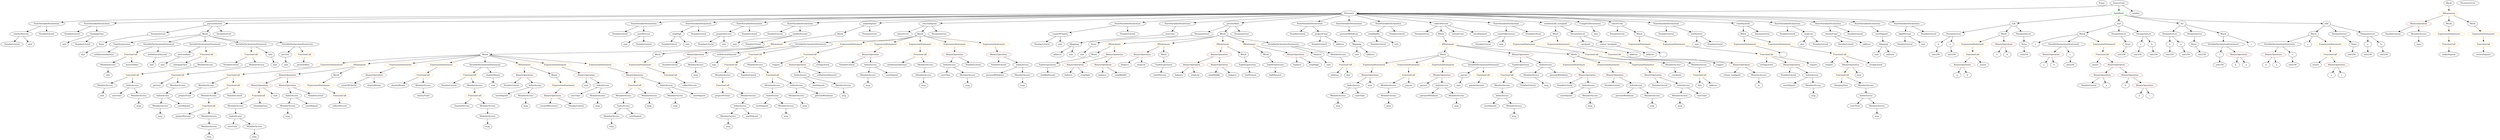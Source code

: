 strict digraph {
	graph [bb="0,0,14846,972"];
	node [label="\N"];
	Enter	[height=0.5,
		pos="12539,954",
		width=0.83628];
	IndexAccess_Unnamed_1	[color=black,
		height=0.5,
		label=IndexAccess,
		pos="11154,306",
		width=1.6402];
	Identifier_userTime	[color=black,
		height=0.5,
		label=userTime,
		pos="11088,234",
		width=1.2521];
	IndexAccess_Unnamed_1 -> Identifier_userTime	[pos="e,11103,250.99 11138,288.41 11130,279.66 11119,268.75 11110,259.08"];
	MemberAccess_Unnamed_2	[color=black,
		height=0.5,
		label=MemberAccess,
		pos="11220,234",
		width=1.9174];
	IndexAccess_Unnamed_1 -> MemberAccess_Unnamed_2	[pos="e,11204,251.96 11169,288.41 11177,279.99 11187,269.58 11196,260.2"];
	BinaryOperation_Unnamed_35	[color=brown,
		height=0.5,
		label=BinaryOperation,
		pos="2300.5,450",
		width=1.9867];
	Identifier_countOfCharity	[color=black,
		height=0.5,
		label=countOfCharity,
		pos="2152.5,378",
		width=1.9036];
	BinaryOperation_Unnamed_35 -> Identifier_countOfCharity	[pos="e,2184.9,394.33 2268.1,433.64 2246.7,423.52 2218.4,410.16 2195.2,399.18"];
	Identifier_charityMoney	[color=black,
		height=0.5,
		label=charityMoney,
		pos="2300.5,378",
		width=1.7095];
	BinaryOperation_Unnamed_35 -> Identifier_charityMoney	[pos="e,2300.5,396.1 2300.5,431.7 2300.5,424.41 2300.5,415.73 2300.5,407.54"];
	FunctionCall_Unnamed_28	[color=orange,
		height=0.5,
		label=FunctionCall,
		pos="3976.5,450",
		width=1.6125];
	Identifier_collectPercent_1	[color=black,
		height=0.5,
		label=collectPercent,
		pos="4168.5,378",
		width=1.7511];
	FunctionCall_Unnamed_28 -> Identifier_collectPercent_1	[pos="e,4130.8,392.76 4013.1,435.67 4043.5,424.57 4087.1,408.69 4120.4,396.56"];
	FunctionCall_Unnamed_25	[color=orange,
		height=0.5,
		label=FunctionCall,
		pos="2868.5,450",
		width=1.6125];
	NumberLiteral_Unnamed_40	[color=black,
		height=0.5,
		label=NumberLiteral,
		pos="2741.5,378",
		width=1.765];
	FunctionCall_Unnamed_25 -> NumberLiteral_Unnamed_40	[pos="e,2769.5,394.4 2841,433.81 2823,423.88 2799.2,410.78 2779.4,399.87"];
	MemberAccess_Unnamed_38	[color=black,
		height=0.5,
		label=MemberAccess,
		pos="2892.5,378",
		width=1.9174];
	FunctionCall_Unnamed_25 -> MemberAccess_Unnamed_38	[pos="e,2886.7,396.1 2874.5,431.7 2877,424.24 2880.1,415.32 2883,406.97"];
	Identifier_require_2	[color=black,
		height=0.5,
		label=require,
		pos="10270,522",
		width=1.0026];
	Identifier_b_1	[color=black,
		height=0.5,
		label=b,
		pos="12680,378",
		width=0.75];
	Parameter_b_2	[color=black,
		height=0.5,
		label=b,
		pos="11570,666",
		width=0.75];
	ElementaryTypeName_uint256_9	[color=black,
		height=0.5,
		label=uint256,
		pos="11562,594",
		width=1.0442];
	Parameter_b_2 -> ElementaryTypeName_uint256_9	[pos="e,11563,612.1 11568,647.7 11567,640.41 11566,631.73 11565,623.54"];
	stringLiteral_Unnamed	[color=black,
		height=0.5,
		label=stringLiteral,
		pos="10540,522",
		width=1.5016];
	ParameterList_Unnamed_13	[color=black,
		height=0.5,
		label=ParameterList,
		pos="7235.5,738",
		width=1.7095];
	Parameter_None_4	[color=black,
		height=0.5,
		label=None,
		pos="6630.5,666",
		width=0.85014];
	ParameterList_Unnamed_13 -> Parameter_None_4	[pos="e,6656.7,675.72 7180.6,729.47 7156.6,726.32 7128.2,722.76 7102.5,720 6919.3,700.32 6870.7,717.66 6689.5,684 6682.4,682.67 6674.9,\
680.84 6667.7,678.87"];
	Identifier_userTime_6	[color=black,
		height=0.5,
		label=userTime,
		pos="5750.5,450",
		width=1.2521];
	BinaryOperation_Unnamed_21	[color=brown,
		height=0.5,
		label=BinaryOperation,
		pos="7204.5,522",
		width=1.9867];
	Identifier_balance_1	[color=black,
		height=0.5,
		label=balance,
		pos="7122.5,450",
		width=1.0719];
	BinaryOperation_Unnamed_21 -> Identifier_balance_1	[pos="e,7140.4,466.27 7185.1,504.41 7174.3,495.2 7160.7,483.6 7149,473.57"];
	Identifier_stepLow_1	[color=black,
		height=0.5,
		label=stepLow,
		pos="7222.5,450",
		width=1.1967];
	BinaryOperation_Unnamed_21 -> Identifier_stepLow_1	[pos="e,7218.1,468.1 7209,503.7 7210.9,496.32 7213.1,487.52 7215.3,479.25"];
	FunctionCall_Unnamed_17	[color=orange,
		height=0.5,
		label=FunctionCall,
		pos="864.54,450",
		width=1.6125];
	MemberAccess_Unnamed_21	[color=black,
		height=0.5,
		label=MemberAccess,
		pos="699.54,378",
		width=1.9174];
	FunctionCall_Unnamed_17 -> MemberAccess_Unnamed_21	[pos="e,734.59,393.87 831.15,434.83 806.38,424.32 772.31,409.87 745.05,398.31"];
	IndexAccess_Unnamed_10	[color=black,
		height=0.5,
		label=IndexAccess,
		pos="864.54,378",
		width=1.6402];
	FunctionCall_Unnamed_17 -> IndexAccess_Unnamed_10	[pos="e,864.54,396.1 864.54,431.7 864.54,424.41 864.54,415.73 864.54,407.54"];
	IfStatement_Unnamed_3	[color=orange,
		height=0.5,
		label=IfStatement,
		pos="6751.5,666",
		width=1.4739];
	Block_Unnamed_13	[color=black,
		height=0.5,
		label=Block,
		pos="6629.5,594",
		width=0.90558];
	IfStatement_Unnamed_3 -> Block_Unnamed_13	[pos="e,6651.6,607.65 6725.4,649.98 6706.6,639.24 6681.3,624.72 6661.4,613.3"];
	BinaryOperation_Unnamed_23	[color=brown,
		height=0.5,
		label=BinaryOperation,
		pos="6751.5,594",
		width=1.9867];
	IfStatement_Unnamed_3 -> BinaryOperation_Unnamed_23	[pos="e,6751.5,612.1 6751.5,647.7 6751.5,640.41 6751.5,631.73 6751.5,623.54"];
	ElementaryTypeName_address_1	[color=black,
		height=0.5,
		label=address,
		pos="6394.5,594",
		width=1.0996];
	Identifier_now_2	[color=black,
		height=0.5,
		label=now,
		pos="680.54,306",
		width=0.75];
	Block_Unnamed_9	[color=black,
		height=0.5,
		label=Block,
		pos="9351.5,738",
		width=0.90558];
	ExpressionStatement_Unnamed_14	[color=orange,
		height=0.5,
		label=ExpressionStatement,
		pos="9177.5,666",
		width=2.458];
	Block_Unnamed_9 -> ExpressionStatement_Unnamed_14	[pos="e,9216.2,682.55 9325.9,726.67 9299.9,716.22 9259,699.78 9226.8,686.81"];
	ExpressionStatement_Unnamed_13	[color=orange,
		height=0.5,
		label=ExpressionStatement,
		pos="9372.5,666",
		width=2.458];
	Block_Unnamed_9 -> ExpressionStatement_Unnamed_13	[pos="e,9367.4,684.28 9356.6,720.05 9358.9,712.6 9361.5,703.64 9364.1,695.22"];
	TupleExpression_Unnamed_4	[color=black,
		height=0.5,
		label=TupleExpression,
		pos="7693.5,522",
		width=2.0422];
	Identifier_highPersent	[color=black,
		height=0.5,
		label=highPersent,
		pos="7693.5,450",
		width=1.4877];
	TupleExpression_Unnamed_4 -> Identifier_highPersent	[pos="e,7693.5,468.1 7693.5,503.7 7693.5,496.41 7693.5,487.73 7693.5,479.54"];
	NumberLiteral_Unnamed_45	[color=black,
		height=0.5,
		label=NumberLiteral,
		pos="14236,738",
		width=1.765];
	VariableDeclaration_countOfInvestors	[color=black,
		height=0.5,
		label=countOfInvestors,
		pos="9051.5,738",
		width=2.1115];
	NumberLiteral_Unnamed_25	[color=black,
		height=0.5,
		label=NumberLiteral,
		pos="8935.5,666",
		width=1.765];
	VariableDeclaration_countOfInvestors -> NumberLiteral_Unnamed_25	[pos="e,8961.5,682.67 9024.6,720.76 9008.7,711.18 8988.4,698.92 8971.2,688.53"];
	ElementaryTypeName_uint_14	[color=black,
		height=0.5,
		label=uint,
		pos="9044.5,666",
		width=0.75];
	VariableDeclaration_countOfInvestors -> ElementaryTypeName_uint_14	[pos="e,9046.2,684.1 9049.8,719.7 9049.1,712.41 9048.2,703.73 9047.4,695.54"];
	StateVariableDeclaration_Unnamed_6	[color=black,
		height=0.5,
		label=StateVariableDeclaration,
		pos="263.54,810",
		width=2.8184];
	VariableDeclaration_charityPercent	[color=black,
		height=0.5,
		label=charityPercent,
		pos="118.54,738",
		width=1.765];
	StateVariableDeclaration_Unnamed_6 -> VariableDeclaration_charityPercent	[pos="e,149.85,754.11 229.54,792.59 208.73,782.54 181.96,769.62 159.92,758.98"];
	NumberLiteral_Unnamed_8	[color=black,
		height=0.5,
		label=NumberLiteral,
		pos="263.54,738",
		width=1.765];
	StateVariableDeclaration_Unnamed_6 -> NumberLiteral_Unnamed_8	[pos="e,263.54,756.1 263.54,791.7 263.54,784.41 263.54,775.73 263.54,767.54"];
	MemberAccess_Unnamed_46	[color=black,
		height=0.5,
		label=MemberAccess,
		pos="4392.5,450",
		width=1.9174];
	FunctionCall_Unnamed_32	[color=orange,
		height=0.5,
		label=FunctionCall,
		pos="4392.5,378",
		width=1.6125];
	MemberAccess_Unnamed_46 -> FunctionCall_Unnamed_32	[pos="e,4392.5,396.1 4392.5,431.7 4392.5,424.41 4392.5,415.73 4392.5,407.54"];
	ExpressionStatement_Unnamed_19	[color=orange,
		height=0.5,
		label=ExpressionStatement,
		pos="1942.5,522",
		width=2.458];
	FunctionCall_Unnamed_22	[color=orange,
		height=0.5,
		label=FunctionCall,
		pos="1459.5,450",
		width=1.6125];
	ExpressionStatement_Unnamed_19 -> FunctionCall_Unnamed_22	[pos="e,1512.7,457.67 1877.9,509.33 1867.1,507.48 1856,505.64 1845.5,504 1732.7,486.37 1600.8,468.94 1524.1,459.12"];
	MemberAccess_Unnamed_34	[color=black,
		height=0.5,
		label=MemberAccess,
		pos="1306.5,378",
		width=1.9174];
	FunctionCall_Unnamed_22 -> MemberAccess_Unnamed_34	[pos="e,1339.8,394.21 1427.8,434.5 1405.3,424.19 1374.8,410.23 1350,398.89"];
	FunctionCall_Unnamed_23	[color=orange,
		height=0.5,
		label=FunctionCall,
		pos="1459.5,378",
		width=1.6125];
	FunctionCall_Unnamed_22 -> FunctionCall_Unnamed_23	[pos="e,1459.5,396.1 1459.5,431.7 1459.5,424.41 1459.5,415.73 1459.5,407.54"];
	ExpressionStatement_Unnamed_6	[color=orange,
		height=0.5,
		label=ExpressionStatement,
		pos="10448,666",
		width=2.458];
	Identifier___1	[color=black,
		height=0.5,
		label=_,
		pos="10643,594",
		width=0.75];
	ExpressionStatement_Unnamed_6 -> Identifier___1	[pos="e,10621,605.49 10496,650.58 10528,640.67 10570,626.68 10607,612 10608,611.39 10610,610.74 10611,610.08"];
	MemberAccess_Unnamed_50	[color=black,
		height=0.5,
		label=MemberAccess,
		pos="5255.5,450",
		width=1.9174];
	Identifier_msg_26	[color=black,
		height=0.5,
		label=msg,
		pos="5255.5,378",
		width=0.75];
	MemberAccess_Unnamed_50 -> Identifier_msg_26	[pos="e,5255.5,396.1 5255.5,431.7 5255.5,424.41 5255.5,415.73 5255.5,407.54"];
	BinaryOperation_Unnamed_8	[color=brown,
		height=0.5,
		label=BinaryOperation,
		pos="13549,594",
		width=1.9867];
	Identifier_b_5	[color=black,
		height=0.5,
		label=b,
		pos="13498,522",
		width=0.75];
	BinaryOperation_Unnamed_8 -> Identifier_b_5	[pos="e,13509,538.36 13536,576.05 13530,567.53 13522,557.03 13515,547.63"];
	Identifier_a_6	[color=black,
		height=0.5,
		label=a,
		pos="13570,522",
		width=0.75];
	BinaryOperation_Unnamed_8 -> Identifier_a_6	[pos="e,13564,540.1 13554,575.7 13556,568.24 13559,559.32 13561,550.97"];
	Identifier_stepMiddle	[color=black,
		height=0.5,
		label=stepMiddle,
		pos="7335.5,450",
		width=1.4462];
	Identifier_withdrawalAmount_2	[color=black,
		height=0.5,
		label=withdrawalAmount,
		pos="5462.5,522",
		width=2.2362];
	IndexAccess_Unnamed_19	[color=black,
		height=0.5,
		label=IndexAccess,
		pos="4492.5,234",
		width=1.6402];
	MemberAccess_Unnamed_48	[color=black,
		height=0.5,
		label=MemberAccess,
		pos="4421.5,162",
		width=1.9174];
	IndexAccess_Unnamed_19 -> MemberAccess_Unnamed_48	[pos="e,4438.2,179.47 4475.7,216.41 4467,207.78 4456.1,197.06 4446.4,187.5"];
	Identifier_userDeposit_9	[color=black,
		height=0.5,
		label=userDeposit,
		pos="4563.5,162",
		width=1.5293];
	IndexAccess_Unnamed_19 -> Identifier_userDeposit_9	[pos="e,4546.8,179.47 4509.4,216.41 4518.1,207.78 4529,197.06 4538.7,187.5"];
	BinaryOperation_Unnamed_10	[color=brown,
		height=0.5,
		label=BinaryOperation,
		pos="10684,522",
		width=1.9867];
	NumberLiteral_Unnamed_29	[color=black,
		height=0.5,
		label=NumberLiteral,
		pos="10682,450",
		width=1.765];
	BinaryOperation_Unnamed_10 -> NumberLiteral_Unnamed_29	[pos="e,10682,468.1 10683,503.7 10683,496.41 10683,487.73 10682,479.54"];
	IndexAccess_Unnamed	[color=black,
		height=0.5,
		label=IndexAccess,
		pos="10823,450",
		width=1.6402];
	BinaryOperation_Unnamed_10 -> IndexAccess_Unnamed	[pos="e,10793,466.01 10714,505.46 10734,495.36 10761,482.07 10783,471.16"];
	MemberAccess_Unnamed_26	[color=black,
		height=0.5,
		label=MemberAccess,
		pos="1818.5,234",
		width=1.9174];
	Identifier_msg_14	[color=black,
		height=0.5,
		label=msg,
		pos="1818.5,162",
		width=0.75];
	MemberAccess_Unnamed_26 -> Identifier_msg_14	[pos="e,1818.5,180.1 1818.5,215.7 1818.5,208.41 1818.5,199.73 1818.5,191.54"];
	Block_Unnamed_3	[color=black,
		height=0.5,
		label=Block,
		pos="13765,738",
		width=0.90558];
	VariableDeclarationStatement_Unnamed_2	[color=black,
		height=0.5,
		label=VariableDeclarationStatement,
		pos="13575,666",
		width=3.3174];
	Block_Unnamed_3 -> VariableDeclarationStatement_Unnamed_2	[pos="e,13618,683.1 13738,727.27 13710,716.92 13665,700.26 13629,687.07"];
	Identifier_c_4	[color=black,
		height=0.5,
		label=c,
		pos="13739,666",
		width=0.75];
	Block_Unnamed_3 -> Identifier_c_4	[pos="e,13745,683.79 13758,720.05 13755,712.4 13752,703.16 13749,694.56"];
	ExpressionStatement_Unnamed_2	[color=orange,
		height=0.5,
		label=ExpressionStatement,
		pos="13872,666",
		width=2.458];
	Block_Unnamed_3 -> ExpressionStatement_Unnamed_2	[pos="e,13846,683.49 13785,723.67 13800,714.03 13820,700.78 13837,689.51"];
	ElementaryTypeName_uint_8	[color=black,
		height=0.5,
		label=uint,
		pos="10169,666",
		width=0.75];
	Identifier_balance	[color=black,
		height=0.5,
		label=balance,
		pos="6806.5,522",
		width=1.0719];
	Parameter_None_3	[color=black,
		height=0.5,
		label=None,
		pos="14009,666",
		width=0.85014];
	ElementaryTypeName_uint256_13	[color=black,
		height=0.5,
		label=uint256,
		pos="14000,594",
		width=1.0442];
	Parameter_None_3 -> ElementaryTypeName_uint256_13	[pos="e,14002,612.1 14006,647.7 14005,640.32 14004,631.52 14003,623.25"];
	NumberLiteral_Unnamed_27	[color=black,
		height=0.5,
		label=NumberLiteral,
		pos="6320.5,666",
		width=1.765];
	ParameterList_Unnamed_2	[color=black,
		height=0.5,
		label=ParameterList,
		pos="12938,738",
		width=1.7095];
	Parameter_b_1	[color=black,
		height=0.5,
		label=b,
		pos="12931,666",
		width=0.75];
	ParameterList_Unnamed_2 -> Parameter_b_1	[pos="e,12932,684.1 12936,719.7 12935,712.41 12934,703.73 12933,695.54"];
	Parameter_a_1	[color=black,
		height=0.5,
		label=a,
		pos="13003,666",
		width=0.75];
	ParameterList_Unnamed_2 -> Parameter_a_1	[pos="e,12989,681.57 12953,720.41 12961,711.28 12972,699.81 12981,689.85"];
	ElementaryTypeName_uint_6	[color=black,
		height=0.5,
		label=uint,
		pos="370.54,666",
		width=0.75];
	FunctionDefinition_sub	[color=black,
		height=0.5,
		label=sub,
		pos="12019,810",
		width=0.75];
	ParameterList_Unnamed_4	[color=black,
		height=0.5,
		label=ParameterList,
		pos="11655,738",
		width=1.7095];
	FunctionDefinition_sub -> ParameterList_Unnamed_4	[pos="e,11705,748.69 11993,804.02 11935,793.01 11797,766.35 11716,750.8"];
	Block_Unnamed_2	[color=black,
		height=0.5,
		label=Block,
		pos="11959,738",
		width=0.90558];
	FunctionDefinition_sub -> Block_Unnamed_2	[pos="e,11972,754.64 12006,793.81 11998,784.85 11988,773.32 11979,763.14"];
	ParameterList_Unnamed_5	[color=black,
		height=0.5,
		label=ParameterList,
		pos="12075,738",
		width=1.7095];
	FunctionDefinition_sub -> ParameterList_Unnamed_5	[pos="e,12061,755.63 12031,793.81 12038,785.28 12046,774.4 12054,764.6"];
	ElementaryTypeName_uint256_14	[color=black,
		height=0.5,
		label=uint256,
		pos="13666,522",
		width=1.0442];
	NumberLiteral_Unnamed_36	[color=black,
		height=0.5,
		label=NumberLiteral,
		pos="3115.5,378",
		width=1.765];
	Identifier_owner_txorigin6	[color=black,
		height=0.5,
		label=owner_txorigin6,
		pos="10372,450",
		width=1.9729];
	BinaryOperation_Unnamed_14	[color=brown,
		height=0.5,
		label=BinaryOperation,
		pos="9920.5,450",
		width=1.9867];
	NumberLiteral_Unnamed_32	[color=black,
		height=0.5,
		label=NumberLiteral,
		pos="9978.5,378",
		width=1.765];
	BinaryOperation_Unnamed_14 -> NumberLiteral_Unnamed_32	[pos="e,9964.6,395.79 9934.6,432.05 9941.4,423.8 9949.8,413.7 9957.4,404.54"];
	IndexAccess_Unnamed_5	[color=black,
		height=0.5,
		label=IndexAccess,
		pos="10120,378",
		width=1.6402];
	BinaryOperation_Unnamed_14 -> IndexAccess_Unnamed_5	[pos="e,10082,392.2 9960.8,434.83 9992.8,423.59 10038,407.83 10071,395.92"];
	Identifier_msg_21	[color=black,
		height=0.5,
		label=msg,
		pos="2967.5,90",
		width=0.75];
	TupleExpression_Unnamed_2	[color=black,
		height=0.5,
		label=TupleExpression,
		pos="7528.5,522",
		width=2.0422];
	Identifier_lowPersent	[color=black,
		height=0.5,
		label=lowPersent,
		pos="7552.5,450",
		width=1.4323];
	TupleExpression_Unnamed_2 -> Identifier_lowPersent	[pos="e,7546.7,468.1 7534.5,503.7 7537,496.24 7540.1,487.32 7543,478.97"];
	MemberAccess_Unnamed_7	[color=black,
		height=0.5,
		label=MemberAccess,
		pos="10099,306",
		width=1.9174];
	Identifier_msg_5	[color=black,
		height=0.5,
		label=msg,
		pos="10099,234",
		width=0.75];
	MemberAccess_Unnamed_7 -> Identifier_msg_5	[pos="e,10099,252.1 10099,287.7 10099,280.41 10099,271.73 10099,263.54"];
	NumberLiteral_Unnamed_1	[color=black,
		height=0.5,
		label=NumberLiteral,
		pos="7947.5,666",
		width=1.765];
	Identifier_msg	[color=black,
		height=0.5,
		label=msg,
		pos="10830,306",
		width=0.75];
	IfStatement_Unnamed_7	[color=orange,
		height=0.5,
		label=IfStatement,
		pos="2102.5,522",
		width=1.4739];
	BinaryOperation_Unnamed_30	[color=brown,
		height=0.5,
		label=BinaryOperation,
		pos="1799.5,450",
		width=1.9867];
	IfStatement_Unnamed_7 -> BinaryOperation_Unnamed_30	[pos="e,1853.6,462.18 2062.3,509.84 2054.7,507.83 2046.9,505.81 2039.5,504 1980.6,489.56 1913.2,474.82 1864.8,464.56"];
	Block_Unnamed_19	[color=black,
		height=0.5,
		label=Block,
		pos="2051.5,450",
		width=0.90558];
	IfStatement_Unnamed_7 -> Block_Unnamed_19	[pos="e,2063.1,466.83 2090.2,504.05 2084.1,495.65 2076.5,485.32 2069.8,476.02"];
	NumberLiteral_Unnamed	[color=black,
		height=0.5,
		label=NumberLiteral,
		pos="12455,378",
		width=1.765];
	VariableDeclarationStatement_Unnamed_2 -> BinaryOperation_Unnamed_8	[pos="e,13555,612.1 13568,647.7 13565,640.15 13562,631.12 13559,622.68"];
	VariableDeclaration_c_2	[color=black,
		height=0.5,
		label=c,
		pos="13666,594",
		width=0.75];
	VariableDeclarationStatement_Unnamed_2 -> VariableDeclaration_c_2	[pos="e,13648,608.29 13597,648.05 13609,638.13 13626,625.53 13639,615.1"];
	Identifier_persentRate	[color=black,
		height=0.5,
		label=persentRate,
		pos="1781.5,522",
		width=1.5155];
	FunctionCall_Unnamed_8	[color=orange,
		height=0.5,
		label=FunctionCall,
		pos="8474.5,450",
		width=1.6125];
	MemberAccess_Unnamed_11	[color=black,
		height=0.5,
		label=MemberAccess,
		pos="8351.5,378",
		width=1.9174];
	FunctionCall_Unnamed_8 -> MemberAccess_Unnamed_11	[pos="e,8379.3,394.81 8447.5,433.64 8430.4,423.88 8408,411.11 8389.1,400.38"];
	Identifier_payout_1	[color=black,
		height=0.5,
		label=payout,
		pos="8474.5,378",
		width=1.0026];
	FunctionCall_Unnamed_8 -> Identifier_payout_1	[pos="e,8474.5,396.1 8474.5,431.7 8474.5,424.41 8474.5,415.73 8474.5,407.54"];
	VariableDeclaration_charityMoney	[color=black,
		height=0.5,
		label=charityMoney,
		pos="3006.5,450",
		width=1.7095];
	ElementaryTypeName_uint_24	[color=black,
		height=0.5,
		label=uint,
		pos="3006.5,378",
		width=0.75];
	VariableDeclaration_charityMoney -> ElementaryTypeName_uint_24	[pos="e,3006.5,396.1 3006.5,431.7 3006.5,424.41 3006.5,415.73 3006.5,407.54"];
	NumberLiteral_Unnamed_35	[color=black,
		height=0.5,
		label=NumberLiteral,
		pos="4121.5,522",
		width=1.765];
	Identifier_persentWithdraw_4	[color=black,
		height=0.5,
		label=persentWithdraw,
		pos="6043.5,450",
		width=2.056];
	ParameterList_Unnamed_4 -> Parameter_b_2	[pos="e,11586,680.56 11635,720.76 11623,710.95 11608,698.34 11595,687.8"];
	Parameter_a_2	[color=black,
		height=0.5,
		label=a,
		pos="11648,666",
		width=0.75];
	ParameterList_Unnamed_4 -> Parameter_a_2	[pos="e,11649,684.1 11653,719.7 11652,712.41 11651,703.73 11650,695.54"];
	ParameterList_Unnamed_7	[color=black,
		height=0.5,
		label=ParameterList,
		pos="13927,738",
		width=1.7095];
	ParameterList_Unnamed_7 -> Parameter_None_3	[pos="e,13992,681.48 13946,720.76 13957,711.3 13971,699.24 13983,688.94"];
	VariableDeclaration_userDeposit	[color=black,
		height=0.5,
		label=userDeposit,
		pos="11245,738",
		width=1.5293];
	Mapping_Unnamed	[color=black,
		height=0.5,
		label=Mapping,
		pos="11252,666",
		width=1.2105];
	VariableDeclaration_userDeposit -> Mapping_Unnamed	[pos="e,11250,684.1 11246,719.7 11247,712.41 11248,703.73 11249,695.54"];
	TupleExpression_Unnamed_3	[color=black,
		height=0.5,
		label=TupleExpression,
		pos="6354.5,522",
		width=2.0422];
	Block_Unnamed_13 -> TupleExpression_Unnamed_3	[pos="e,6409.3,534.39 6604.5,582.08 6598.9,579.9 6593.1,577.74 6587.5,576 6556.9,566.38 6478,548.99 6420.5,536.76"];
	Identifier_middlePersent	[color=black,
		height=0.5,
		label=middlePersent,
		pos="6354.5,450",
		width=1.7511];
	ElementaryTypeName_address_3	[color=black,
		height=0.5,
		label=address,
		pos="8068.5,666",
		width=1.0996];
	ExpressionStatement_Unnamed_15	[color=orange,
		height=0.5,
		label=ExpressionStatement,
		pos="3422.5,378",
		width=2.458];
	BinaryOperation_Unnamed_29	[color=brown,
		height=0.5,
		label=BinaryOperation,
		pos="3373.5,306",
		width=1.9867];
	ExpressionStatement_Unnamed_15 -> BinaryOperation_Unnamed_29	[pos="e,3385.5,324.1 3410.4,359.7 3404.8,351.73 3398.1,342.1 3391.9,333.26"];
	Identifier_userDeposit_1	[color=black,
		height=0.5,
		label=userDeposit,
		pos="8974.5,234",
		width=1.5293];
	Identifier_persentWithdraw_2	[color=black,
		height=0.5,
		label=persentWithdraw,
		pos="8596.5,306",
		width=2.056];
	NumberLiteral_Unnamed_31	[color=black,
		height=0.5,
		label=NumberLiteral,
		pos="9414.5,378",
		width=1.765];
	ElementaryTypeName_uint_21	[color=black,
		height=0.5,
		label=uint,
		pos="1606.5,522",
		width=0.75];
	ElementaryTypeName_uint_9	[color=black,
		height=0.5,
		label=uint,
		pos="4554.5,666",
		width=0.75];
	Parameter__recipient	[color=black,
		height=0.5,
		label=_recipient,
		pos="9526.5,666",
		width=1.3076];
	ElementaryTypeName_address_5	[color=black,
		height=0.5,
		label=address,
		pos="9783.5,594",
		width=1.0996];
	Parameter__recipient -> ElementaryTypeName_address_5	[pos="e,9753.4,606 9562,653.87 9568.8,651.84 9575.9,649.8 9582.5,648 9649.6,629.91 9667.9,631.4 9734.5,612 9737.1,611.25 9739.8,610.44 \
9742.5,609.59"];
	Block_Unnamed_22	[color=black,
		height=0.5,
		label=Block,
		pos="14563,954",
		width=0.90558];
	IfStatement_Unnamed_8	[color=orange,
		height=0.5,
		label=IfStatement,
		pos="14563,882",
		width=1.4739];
	Block_Unnamed_22 -> IfStatement_Unnamed_8	[pos="e,14563,900.1 14563,935.7 14563,928.41 14563,919.73 14563,911.54"];
	VariableDeclaration_stepMiddle	[color=black,
		height=0.5,
		label=stepMiddle,
		pos="8280.5,738",
		width=1.4462];
	NumberLiteral_Unnamed_21	[color=black,
		height=0.5,
		label=NumberLiteral,
		pos="8294.5,666",
		width=1.765];
	VariableDeclaration_stepMiddle -> NumberLiteral_Unnamed_21	[pos="e,8291.1,684.1 8284,719.7 8285.5,712.32 8287.2,703.52 8288.9,695.25"];
	ElementaryTypeName_uint_12	[color=black,
		height=0.5,
		label=uint,
		pos="8403.5,666",
		width=0.75];
	VariableDeclaration_stepMiddle -> ElementaryTypeName_uint_12	[pos="e,8383.6,678.37 8306.6,722.15 8326.3,710.96 8353.3,695.6 8373.8,683.93"];
	FunctionCall_Unnamed_10	[color=orange,
		height=0.5,
		label=FunctionCall,
		pos="9533.5,594",
		width=1.6125];
	MemberAccess_Unnamed_14	[color=black,
		height=0.5,
		label=MemberAccess,
		pos="9990.5,522",
		width=1.9174];
	FunctionCall_Unnamed_10 -> MemberAccess_Unnamed_14	[pos="e,9940.1,534.61 9575.9,581.35 9584,579.37 9592.5,577.48 9600.5,576 9737.4,550.83 9774.3,562.66 9911.5,540 9917.2,539.07 9923,538 \
9928.9,536.86"];
	MemberAccess_Unnamed_15	[color=black,
		height=0.5,
		label=MemberAccess,
		pos="10147,522",
		width=1.9174];
	FunctionCall_Unnamed_10 -> MemberAccess_Unnamed_15	[pos="e,10097,534.91 9575.5,581.19 9583.7,579.19 9592.4,577.34 9600.5,576 9806.4,542.22 9862.1,570.28 10069,540 10074,539.18 10080,538.19 \
10086,537.1"];
	Identifier_c_1	[color=black,
		height=0.5,
		label=c,
		pos="12155,666",
		width=0.75];
	ExpressionStatement_Unnamed_7	[color=orange,
		height=0.5,
		label=ExpressionStatement,
		pos="9424.5,522",
		width=2.458];
	BinaryOperation_Unnamed_13	[color=brown,
		height=0.5,
		label=BinaryOperation,
		pos="9545.5,450",
		width=1.9867];
	ExpressionStatement_Unnamed_7 -> BinaryOperation_Unnamed_13	[pos="e,9517.8,467.07 9452.9,504.59 9469.4,495.04 9490.4,482.9 9508.2,472.58"];
	FunctionCall_Unnamed_15	[color=orange,
		height=0.5,
		label=FunctionCall,
		pos="1135.5,450",
		width=1.6125];
	Identifier_persent	[color=black,
		height=0.5,
		label=persent,
		pos="1010.5,378",
		width=1.0442];
	FunctionCall_Unnamed_15 -> Identifier_persent	[pos="e,1034.2,392.27 1108.4,433.81 1089.6,423.26 1064.4,409.14 1044.2,397.87"];
	MemberAccess_Unnamed_18	[color=black,
		height=0.5,
		label=MemberAccess,
		pos="1135.5,378",
		width=1.9174];
	FunctionCall_Unnamed_15 -> MemberAccess_Unnamed_18	[pos="e,1135.5,396.1 1135.5,431.7 1135.5,424.41 1135.5,415.73 1135.5,407.54"];
	ElementaryTypeName_uint_1	[color=black,
		height=0.5,
		label=uint,
		pos="11209,594",
		width=0.75];
	ElementaryTypeName_uint256_2	[color=black,
		height=0.5,
		label=uint256,
		pos="12652,594",
		width=1.0442];
	StateVariableDeclaration_Unnamed_7	[color=black,
		height=0.5,
		label=StateVariableDeclaration,
		pos="551.54,810",
		width=2.8184];
	NumberLiteral_Unnamed_10	[color=black,
		height=0.5,
		label=NumberLiteral,
		pos="408.54,738",
		width=1.765];
	StateVariableDeclaration_Unnamed_7 -> NumberLiteral_Unnamed_10	[pos="e,439.41,754.11 518.01,792.59 497.58,782.59 471.32,769.73 449.64,759.12"];
	VariableDeclaration_chargingTime	[color=black,
		height=0.5,
		label=chargingTime,
		pos="551.54,738",
		width=1.6957];
	StateVariableDeclaration_Unnamed_7 -> VariableDeclaration_chargingTime	[pos="e,551.54,756.1 551.54,791.7 551.54,784.41 551.54,775.73 551.54,767.54"];
	VariableDeclarationStatement_Unnamed	[color=black,
		height=0.5,
		label=VariableDeclarationStatement,
		pos="12319,666",
		width=3.3174];
	BinaryOperation_Unnamed	[color=brown,
		height=0.5,
		label=BinaryOperation,
		pos="12236,594",
		width=1.9867];
	VariableDeclarationStatement_Unnamed -> BinaryOperation_Unnamed	[pos="e,12255,611.55 12298,648.05 12288,639.31 12275,628.49 12264,618.9"];
	VariableDeclaration_c	[color=black,
		height=0.5,
		label=c,
		pos="12353,594",
		width=0.75];
	VariableDeclarationStatement_Unnamed -> VariableDeclaration_c	[pos="e,12344,611.62 12327,647.7 12331,639.87 12335,630.44 12340,621.73"];
	VariableDeclarationStatement_Unnamed_10	[color=black,
		height=0.5,
		label=VariableDeclarationStatement,
		pos="4988.5,666",
		width=3.3174];
	VariableDeclaration_withdrawalAmount_1	[color=black,
		height=0.5,
		label=withdrawalAmount,
		pos="4460.5,594",
		width=2.2362];
	VariableDeclarationStatement_Unnamed_10 -> VariableDeclaration_withdrawalAmount_1	[pos="e,4523.9,605.44 4901.5,653.32 4887.8,651.51 4873.8,649.69 4860.5,648 4730.4,631.36 4697.5,630.3 4567.5,612 4557,610.52 4546,608.87 \
4535.1,607.19"];
	FunctionCall_Unnamed_29	[color=orange,
		height=0.5,
		label=FunctionCall,
		pos="4634.5,594",
		width=1.6125];
	VariableDeclarationStatement_Unnamed_10 -> FunctionCall_Unnamed_29	[pos="e,4682.7,604.51 4918.2,651.09 4852.5,638.1 4755.6,618.94 4693.8,606.71"];
	Identifier_chargingTime	[color=black,
		height=0.5,
		label=chargingTime,
		pos="11006,378",
		width=1.6957];
	ExpressionStatement_Unnamed_9	[color=orange,
		height=0.5,
		label=ExpressionStatement,
		pos="9619.5,522",
		width=2.458];
	BinaryOperation_Unnamed_15	[color=brown,
		height=0.5,
		label=BinaryOperation,
		pos="9706.5,450",
		width=1.9867];
	ExpressionStatement_Unnamed_9 -> BinaryOperation_Unnamed_15	[pos="e,9686,467.55 9640.6,504.05 9651.6,495.22 9665.2,484.27 9677.2,474.62"];
	Identifier_userTime_1	[color=black,
		height=0.5,
		label=userTime,
		pos="10231,306",
		width=1.2521];
	ParameterList_Unnamed_3	[color=black,
		height=0.5,
		label=ParameterList,
		pos="13079,738",
		width=1.7095];
	Parameter_None_1	[color=black,
		height=0.5,
		label=None,
		pos="13079,666",
		width=0.85014];
	ParameterList_Unnamed_3 -> Parameter_None_1	[pos="e,13079,684.1 13079,719.7 13079,712.41 13079,703.73 13079,695.54"];
	FunctionCall_Unnamed_2	[color=orange,
		height=0.5,
		label=FunctionCall,
		pos="13872,594",
		width=1.6125];
	Identifier_assert_2	[color=black,
		height=0.5,
		label=assert,
		pos="13800,522",
		width=0.89172];
	FunctionCall_Unnamed_2 -> Identifier_assert_2	[pos="e,13815,538.04 13854,576.41 13845,567.31 13833,555.9 13823,545.96"];
	BinaryOperation_Unnamed_9	[color=brown,
		height=0.5,
		label=BinaryOperation,
		pos="13922,522",
		width=1.9867];
	FunctionCall_Unnamed_2 -> BinaryOperation_Unnamed_9	[pos="e,13910,539.79 13884,576.05 13889,567.97 13896,558.12 13903,549.11"];
	FunctionDefinition_payoutAmount	[color=black,
		height=0.5,
		label=payoutAmount,
		pos="1237.5,810",
		width=1.8343];
	ParameterList_Unnamed_15	[color=black,
		height=0.5,
		label=ParameterList,
		pos="908.54,738",
		width=1.7095];
	FunctionDefinition_payoutAmount -> ParameterList_Unnamed_15	[pos="e,957.29,749.37 1186.5,798.14 1127.6,785.61 1030.9,765.04 968.53,751.76"];
	Block_Unnamed_15	[color=black,
		height=0.5,
		label=Block,
		pos="1181.5,738",
		width=0.90558];
	FunctionDefinition_payoutAmount -> Block_Unnamed_15	[pos="e,1194.2,754.83 1224,792.05 1217.2,783.56 1208.8,773.11 1201.3,763.73"];
	ParameterList_Unnamed_14	[color=black,
		height=0.5,
		label=ParameterList,
		pos="1293.5,738",
		width=1.7095];
	FunctionDefinition_payoutAmount -> ParameterList_Unnamed_14	[pos="e,1280.1,755.79 1251.1,792.05 1257.7,783.8 1265.8,773.7 1273.1,764.54"];
	Identifier_a_2	[color=black,
		height=0.5,
		label=a,
		pos="12761,306",
		width=0.75];
	MemberAccess_Unnamed_53	[color=black,
		height=0.5,
		label=MemberAccess,
		pos="5630.5,522",
		width=1.9174];
	MemberAccess_Unnamed_54	[color=black,
		height=0.5,
		label=MemberAccess,
		pos="5618.5,450",
		width=1.9174];
	MemberAccess_Unnamed_53 -> MemberAccess_Unnamed_54	[pos="e,5621.5,468.1 5627.6,503.7 5626.3,496.32 5624.8,487.52 5623.4,479.25"];
	IndexAccess_Unnamed_4	[color=black,
		height=0.5,
		label=IndexAccess,
		pos="9555.5,378",
		width=1.6402];
	Identifier_userDeposit_2	[color=black,
		height=0.5,
		label=userDeposit,
		pos="9424.5,306",
		width=1.5293];
	IndexAccess_Unnamed_4 -> Identifier_userDeposit_2	[pos="e,9452.5,321.92 9527.1,361.81 9508.2,351.7 9483.1,338.29 9462.5,327.27"];
	MemberAccess_Unnamed_6	[color=black,
		height=0.5,
		label=MemberAccess,
		pos="9566.5,306",
		width=1.9174];
	IndexAccess_Unnamed_4 -> MemberAccess_Unnamed_6	[pos="e,9563.9,324.1 9558.3,359.7 9559.4,352.32 9560.8,343.52 9562.1,335.25"];
	Identifier_require_3	[color=black,
		height=0.5,
		label=require,
		pos="4757.5,522",
		width=1.0026];
	Block_Unnamed_10	[color=black,
		height=0.5,
		label=Block,
		pos="7409.5,738",
		width=0.90558];
	Block_Unnamed_10 -> IfStatement_Unnamed_3	[pos="e,6802.9,670.73 7379,731.39 7358.5,727.78 7331,723.18 7306.5,720 7128.6,696.85 6917.4,679.44 6814.4,671.59"];
	IfStatement_Unnamed_1	[color=orange,
		height=0.5,
		label=IfStatement,
		pos="7041.5,666",
		width=1.4739];
	Block_Unnamed_10 -> IfStatement_Unnamed_1	[pos="e,7087.1,675.67 7378.8,731.15 7317.1,719.41 7177.2,692.8 7098.3,677.8"];
	IfStatement_Unnamed_2	[color=orange,
		height=0.5,
		label=IfStatement,
		pos="7409.5,666",
		width=1.4739];
	Block_Unnamed_10 -> IfStatement_Unnamed_2	[pos="e,7409.5,684.1 7409.5,719.7 7409.5,712.41 7409.5,703.73 7409.5,695.54"];
	IfStatement_Unnamed_4	[color=orange,
		height=0.5,
		label=IfStatement,
		pos="7556.5,666",
		width=1.4739];
	Block_Unnamed_10 -> IfStatement_Unnamed_4	[pos="e,7526.6,681.24 7433.8,725.44 7456.3,714.75 7490.1,698.64 7516.5,686.05"];
	VariableDeclarationStatement_Unnamed_4	[color=black,
		height=0.5,
		label=VariableDeclarationStatement,
		pos="7746.5,666",
		width=3.3174];
	Block_Unnamed_10 -> VariableDeclarationStatement_Unnamed_4	[pos="e,7665.3,679.53 7433.9,725.87 7439.3,723.7 7445.1,721.6 7450.5,720 7487.9,709.05 7582.1,692.88 7654.3,681.28"];
	Identifier_charityMoney_1	[color=black,
		height=0.5,
		label=charityMoney,
		pos="2441.5,378",
		width=1.7095];
	FunctionCall_Unnamed_19	[color=orange,
		height=0.5,
		label=FunctionCall,
		pos="1615.5,306",
		width=1.6125];
	MemberAccess_Unnamed_27	[color=black,
		height=0.5,
		label=MemberAccess,
		pos="1505.5,234",
		width=1.9174];
	FunctionCall_Unnamed_19 -> MemberAccess_Unnamed_27	[pos="e,1530.9,251.14 1590.9,289.29 1575.9,279.79 1556.7,267.53 1540.2,257.06"];
	Identifier_chargingTime_2	[color=black,
		height=0.5,
		label=chargingTime,
		pos="1653.5,234",
		width=1.6957];
	FunctionCall_Unnamed_19 -> Identifier_chargingTime_2	[pos="e,1644.2,252.28 1624.7,288.05 1628.9,280.35 1634,271.03 1638.7,262.36"];
	FunctionCall_Unnamed_27	[color=orange,
		height=0.5,
		label=FunctionCall,
		pos="2590.5,450",
		width=1.6125];
	FunctionCall_Unnamed_27 -> Identifier_charityMoney_1	[pos="e,2473.1,393.85 2559.7,434.5 2537.6,424.14 2507.7,410.08 2483.5,398.7"];
	MemberAccess_Unnamed_41	[color=black,
		height=0.5,
		label=MemberAccess,
		pos="2590.5,378",
		width=1.9174];
	FunctionCall_Unnamed_27 -> MemberAccess_Unnamed_41	[pos="e,2590.5,396.1 2590.5,431.7 2590.5,424.41 2590.5,415.73 2590.5,407.54"];
	ExpressionStatement_Unnamed_23	[color=orange,
		height=0.5,
		label=ExpressionStatement,
		pos="5214.5,666",
		width=2.458];
	FunctionCall_Unnamed_33	[color=orange,
		height=0.5,
		label=FunctionCall,
		pos="4955.5,594",
		width=1.6125];
	ExpressionStatement_Unnamed_23 -> FunctionCall_Unnamed_33	[pos="e,4998.2,606.54 5162.7,651 5118.2,638.98 5054.3,621.7 5009.3,609.52"];
	VariableDeclarationStatement_Unnamed_1	[color=black,
		height=0.5,
		label=VariableDeclarationStatement,
		pos="13247,666",
		width=3.3174];
	VariableDeclaration_c_1	[color=black,
		height=0.5,
		label=c,
		pos="13223,594",
		width=0.75];
	VariableDeclarationStatement_Unnamed_1 -> VariableDeclaration_c_1	[pos="e,13228,611.62 13241,647.7 13238,640.04 13235,630.85 13232,622.3"];
	BinaryOperation_Unnamed_5	[color=brown,
		height=0.5,
		label=BinaryOperation,
		pos="13340,594",
		width=1.9867];
	VariableDeclarationStatement_Unnamed_1 -> BinaryOperation_Unnamed_5	[pos="e,13318,611.55 13269,648.05 13281,639.13 13296,628.06 13309,618.34"];
	NumberLiteral_Unnamed_14	[color=black,
		height=0.5,
		label=NumberLiteral,
		pos="9994.5,738",
		width=1.765];
	Identifier_msg_12	[color=black,
		height=0.5,
		label=msg,
		pos="4272.5,450",
		width=0.75];
	IfStatement_Unnamed_5	[color=orange,
		height=0.5,
		label=IfStatement,
		pos="4798.5,666",
		width=1.4739];
	Block_Unnamed_17	[color=black,
		height=0.5,
		label=Block,
		pos="2937.5,594",
		width=0.90558];
	IfStatement_Unnamed_5 -> Block_Unnamed_17	[pos="e,2970.4,595.5 4760.5,653.03 4752.6,651 4744.4,649.17 4736.5,648 4558.3,621.33 3240.3,599.69 2981.5,595.67"];
	Block_Unnamed_20	[color=black,
		height=0.5,
		label=Block,
		pos="4051.5,594",
		width=0.90558];
	IfStatement_Unnamed_5 -> Block_Unnamed_20	[pos="e,4083.2,599.34 4760.1,653.17 4752.4,651.16 4744.2,649.3 4736.5,648 4497.2,607.7 4433.2,634.64 4191.5,612 4158.9,608.94 4122.1,604.43 \
4094.4,600.83"];
	BinaryOperation_Unnamed_27	[color=brown,
		height=0.5,
		label=BinaryOperation,
		pos="4272.5,594",
		width=1.9867];
	IfStatement_Unnamed_5 -> BinaryOperation_Unnamed_27	[pos="e,4328.9,605.51 4759.7,653.28 4752.1,651.28 4744.1,649.4 4736.5,648 4575.8,618.28 4532.5,633.98 4370.5,612 4360.7,610.67 4350.4,\
609.08 4340.2,607.41"];
	BinaryOperation_Unnamed_40	[color=brown,
		height=0.5,
		label=BinaryOperation,
		pos="14387,810",
		width=1.9867];
	BinaryOperation_Unnamed_40 -> NumberLiteral_Unnamed_45	[pos="e,14268,753.97 14353,793.64 14331,783.37 14302,769.76 14278,758.69"];
	MemberAccess_Unnamed_55	[color=black,
		height=0.5,
		label=MemberAccess,
		pos="14387,738",
		width=1.9174];
	BinaryOperation_Unnamed_40 -> MemberAccess_Unnamed_55	[pos="e,14387,756.1 14387,791.7 14387,784.41 14387,775.73 14387,767.54"];
	MemberAccess_Unnamed_24	[color=black,
		height=0.5,
		label=MemberAccess,
		pos="4272.5,522",
		width=1.9174];
	MemberAccess_Unnamed_24 -> Identifier_msg_12	[pos="e,4272.5,468.1 4272.5,503.7 4272.5,496.41 4272.5,487.73 4272.5,479.54"];
	Identifier__recipient	[color=black,
		height=0.5,
		label=_recipient,
		pos="10058,450",
		width=1.3076];
	MemberAccess_Unnamed_14 -> Identifier__recipient	[pos="e,10042,467.31 10007,504.05 10015,495.5 10025,484.97 10034,475.56"];
	MemberAccess_Unnamed_45	[color=black,
		height=0.5,
		label=MemberAccess,
		pos="4832.5,306",
		width=1.9174];
	Identifier_msg_23	[color=black,
		height=0.5,
		label=msg,
		pos="4880.5,234",
		width=0.75];
	MemberAccess_Unnamed_45 -> Identifier_msg_23	[pos="e,4869.7,250.83 4844.2,288.05 4849.9,279.73 4856.9,269.54 4863.2,260.32"];
	Identifier_a_1	[color=black,
		height=0.5,
		label=a,
		pos="12564,378",
		width=0.75];
	Identifier_balance_5	[color=black,
		height=0.5,
		label=balance,
		pos="7823.5,522",
		width=1.0719];
	TupleExpression_Unnamed_5	[color=black,
		height=0.5,
		label=TupleExpression,
		pos="713.54,666",
		width=2.0422];
	Identifier_withdrawalAmount	[color=black,
		height=0.5,
		label=withdrawalAmount,
		pos="597.54,594",
		width=2.2362];
	TupleExpression_Unnamed_5 -> Identifier_withdrawalAmount	[pos="e,624.43,611.23 686.93,648.94 671.27,639.49 651.25,627.41 634.12,617.08"];
	ElementaryTypeName_uint_3	[color=black,
		height=0.5,
		label=uint,
		pos="8169.5,594",
		width=0.75];
	ContractDefinition_X2restart	[color=black,
		height=0.5,
		label=X2restart,
		pos="8136.5,882",
		width=1.2382];
	ContractDefinition_X2restart -> StateVariableDeclaration_Unnamed_6	[pos="e,347.19,820.52 8091.9,880.93 7501.9,880.04 1255,869.57 441.54,828 414.55,826.62 385.33,824.21 358.52,821.64"];
	ContractDefinition_X2restart -> StateVariableDeclaration_Unnamed_7	[pos="e,650.47,814.37 8091.6,881.01 7651.5,881.01 4066.5,879.43 1162.5,828 987.37,824.9 784.02,818.73 661.69,814.73"];
	ContractDefinition_X2restart -> FunctionDefinition_payoutAmount	[pos="e,1303.8,811.67 8092,880.55 7540.5,874.95 2036.2,819.1 1315.3,811.79"];
	StateVariableDeclaration_Unnamed_8	[color=black,
		height=0.5,
		label=StateVariableDeclaration,
		pos="4010.5,810",
		width=2.8184];
	ContractDefinition_X2restart -> StateVariableDeclaration_Unnamed_8	[pos="e,4098.7,819.24 8091.8,880.8 7712.5,879 5032.5,865.14 4226.5,828 4188.4,826.24 4146.5,823.21 4109.9,820.18"];
	StateVariableDeclaration_Unnamed_14	[color=black,
		height=0.5,
		label=StateVariableDeclaration,
		pos="4336.5,810",
		width=2.8184];
	ContractDefinition_X2restart -> StateVariableDeclaration_Unnamed_14	[pos="e,4421.2,820.3 8091.7,880.83 7728.5,879.37 5261.7,868.09 4518.5,828 4490.5,826.49 4460.2,824 4432.5,821.38"];
	StateVariableDeclaration_Unnamed_5	[color=black,
		height=0.5,
		label=StateVariableDeclaration,
		pos="4628.5,810",
		width=2.8184];
	ContractDefinition_X2restart -> StateVariableDeclaration_Unnamed_5	[pos="e,4712.7,820.32 8091.8,880.77 7745.6,878.92 5489.7,865.53 4808.5,828 4781,826.48 4751.1,824 4723.8,821.4"];
	StateVariableDeclaration_Unnamed_10	[color=black,
		height=0.5,
		label=StateVariableDeclaration,
		pos="4918.5,810",
		width=2.8184];
	ContractDefinition_X2restart -> StateVariableDeclaration_Unnamed_10	[pos="e,5013.2,816.75 8091.9,880.74 7824.4,879.08 6404.4,868.61 5246.5,828 5172.4,825.4 5088.8,821.05 5024.6,817.4"];
	FunctionDefinition_makeDeposit	[color=black,
		height=0.5,
		label=makeDeposit,
		pos="5314.5,810",
		width=1.6402];
	ContractDefinition_X2restart -> FunctionDefinition_makeDeposit	[pos="e,5371.6,815.19 8091.7,880.75 7842.5,879.21 6602.7,869.69 5590.5,828 5519.6,825.08 5438.6,819.86 5382.8,815.98"];
	FunctionDefinition_returnDeposit	[color=black,
		height=0.5,
		label=returnDeposit,
		pos="5660.5,810",
		width=1.6957];
	ContractDefinition_X2restart -> FunctionDefinition_returnDeposit	[pos="e,5721.4,812.72 8092,879.74 7795.2,871.35 6104.4,823.55 5732.8,813.04"];
	StateVariableDeclaration_Unnamed_16	[color=black,
		height=0.5,
		label=StateVariableDeclaration,
		pos="6797.5,810",
		width=2.8184];
	ContractDefinition_X2restart -> StateVariableDeclaration_Unnamed_16	[pos="e,6892.2,816.74 8092.3,878.89 7947.9,871.99 7477,849.25 7087.5,828 7026.5,824.67 6958.3,820.68 6903.4,817.41"];
	StateVariableDeclaration_Unnamed_1	[color=black,
		height=0.5,
		label=StateVariableDeclaration,
		pos="7197.5,810",
		width=2.8184];
	ContractDefinition_X2restart -> StateVariableDeclaration_Unnamed_1	[pos="e,7287.4,818.71 8092.6,878 7978.6,870.19 7663.7,848.37 7401.5,828 7368.1,825.4 7331.6,822.41 7298.8,819.66"];
	FunctionDefinition_persentRate	[color=black,
		height=0.5,
		label=persentRate,
		pos="7465.5,810",
		width=1.5155];
	ContractDefinition_X2restart -> FunctionDefinition_persentRate	[pos="e,7517.2,816.39 8093.5,876.51 7978.6,864.52 7663.7,831.67 7528.5,817.57"];
	StateVariableDeclaration_Unnamed_3	[color=black,
		height=0.5,
		label=StateVariableDeclaration,
		pos="7915.5,810",
		width=2.8184];
	ContractDefinition_X2restart -> StateVariableDeclaration_Unnamed_3	[pos="e,7963.6,826.21 8102.5,870.22 8068.4,859.43 8015.4,842.63 7974.5,829.67"];
	StateVariableDeclaration_Unnamed_2	[color=black,
		height=0.5,
		label=StateVariableDeclaration,
		pos="8136.5,810",
		width=2.8184];
	ContractDefinition_X2restart -> StateVariableDeclaration_Unnamed_2	[pos="e,8136.5,828.1 8136.5,863.7 8136.5,856.41 8136.5,847.73 8136.5,839.54"];
	StateVariableDeclaration_Unnamed_13	[color=black,
		height=0.5,
		label=StateVariableDeclaration,
		pos="8357.5,810",
		width=2.8184];
	ContractDefinition_X2restart -> StateVariableDeclaration_Unnamed_13	[pos="e,8309.5,826.21 8170.6,870.22 8204.6,859.43 8257.7,842.63 8298.6,829.67"];
	FunctionDefinition_collectPercent	[color=black,
		height=0.5,
		label=collectPercent,
		pos="8669.5,810",
		width=1.7511];
	ContractDefinition_X2restart -> FunctionDefinition_collectPercent	[pos="e,8613,818.43 8178.4,875.51 8270.2,863.45 8490.1,834.57 8601.9,819.89"];
	StateVariableDeclaration_Unnamed_15	[color=black,
		height=0.5,
		label=StateVariableDeclaration,
		pos="9051.5,810",
		width=2.8184];
	ContractDefinition_X2restart -> StateVariableDeclaration_Unnamed_15	[pos="e,8960,818 8180.1,877.67 8318.2,867.1 8749.4,834.12 8948.7,818.87"];
	FunctionDefinition_withdrawAll_txorigin6	[color=black,
		height=0.5,
		label=withdrawAll_txorigin6,
		pos="9351.5,810",
		width=2.5689];
	ContractDefinition_X2restart -> FunctionDefinition_withdrawAll_txorigin6	[pos="e,9270.2,818.95 8181,879.3 8323.7,873.71 8782.5,854.75 9161.5,828 9193.3,825.76 9228,822.8 9259,819.98"];
	UsingForDeclaration_Unnamed	[color=black,
		height=0.5,
		label=UsingForDeclaration,
		pos="9553.5,810",
		width=2.4303];
	ContractDefinition_X2restart -> UsingForDeclaration_Unnamed	[pos="e,9490.7,822.85 8181.6,881.25 8349.6,881.73 8956.2,879.56 9452.5,828 9461.2,827.1 9470.3,825.91 9479.3,824.59"];
	ModifierDefinition_isIssetUser	[color=black,
		height=0.5,
		label=isIssetUser,
		pos="9724.5,810",
		width=1.4323];
	ContractDefinition_X2restart -> ModifierDefinition_isIssetUser	[pos="e,9684.3,821.58 8181.1,880.57 8399.2,878.28 9354.7,866.24 9649.5,828 9657.3,827 9665.4,825.56 9673.3,823.95"];
	StateVariableDeclaration_Unnamed_9	[color=black,
		height=0.5,
		label=StateVariableDeclaration,
		pos="9994.5,810",
		width=2.8184];
	ContractDefinition_X2restart -> StateVariableDeclaration_Unnamed_9	[pos="e,9906.1,819.16 8181.2,880.37 8373.3,877.48 9149.2,864.08 9785.5,828 9821.3,825.97 9860.4,822.99 9895.1,820.09"];
	ModifierDefinition_timePayment	[color=black,
		height=0.5,
		label=timePayment,
		pos="10422,810",
		width=1.6125];
	ContractDefinition_X2restart -> ModifierDefinition_timePayment	[pos="e,10365,814.5 8181.2,880.24 8395.1,876.49 9334.9,859 10105,828 10191,824.54 10290,818.98 10354,815.16"];
	StateVariableDeclaration_Unnamed_12	[color=black,
		height=0.5,
		label=StateVariableDeclaration,
		pos="10677,810",
		width=2.8184];
	ContractDefinition_X2restart -> StateVariableDeclaration_Unnamed_12	[pos="e,10591,819.97 8181.4,881.12 8419.5,881.51 9558.8,880.45 10489,828 10518,826.32 10551,823.69 10580,821"];
	StateVariableDeclaration_Unnamed_4	[color=black,
		height=0.5,
		label=StateVariableDeclaration,
		pos="10941,810",
		width=2.8184];
	ContractDefinition_X2restart -> StateVariableDeclaration_Unnamed_4	[pos="e,10860,821.28 8181.4,880.66 8485.8,878.24 10250,862.9 10787,828 10807,826.69 10828,824.68 10849,822.51"];
	StateVariableDeclaration_Unnamed	[color=black,
		height=0.5,
		label=StateVariableDeclaration,
		pos="11162,810",
		width=2.8184];
	ContractDefinition_X2restart -> StateVariableDeclaration_Unnamed	[pos="e,11091,823.26 8181.5,881.01 8503,880.94 10459,878.45 11051,828 11060,827.2 11070,826.09 11080,824.82"];
	StateVariableDeclaration_Unnamed_11	[color=black,
		height=0.5,
		label=StateVariableDeclaration,
		pos="11383,810",
		width=2.8184];
	ContractDefinition_X2restart -> StateVariableDeclaration_Unnamed_11	[pos="e,11312,823.27 8181.3,881.07 8516.2,881.51 10633,882.06 11272,828 11281,827.2 11291,826.1 11301,824.83"];
	FunctionCall_Unnamed_21	[color=orange,
		height=0.5,
		label=FunctionCall,
		pos="3812.5,378",
		width=1.6125];
	MemberAccess_Unnamed_30	[color=black,
		height=0.5,
		label=MemberAccess,
		pos="3796.5,306",
		width=1.9174];
	FunctionCall_Unnamed_21 -> MemberAccess_Unnamed_30	[pos="e,3800.4,324.1 3808.6,359.7 3806.9,352.32 3804.9,343.52 3803,335.25"];
	MemberAccess_Unnamed_32	[color=black,
		height=0.5,
		label=MemberAccess,
		pos="3952.5,306",
		width=1.9174];
	FunctionCall_Unnamed_21 -> MemberAccess_Unnamed_32	[pos="e,3921.9,322.31 3842.2,362.15 3862.5,352.04 3889.5,338.51 3911.8,327.39"];
	Identifier_msg_24	[color=black,
		height=0.5,
		label=msg,
		pos="4421.5,90",
		width=0.75];
	MemberAccess_Unnamed_48 -> Identifier_msg_24	[pos="e,4421.5,108.1 4421.5,143.7 4421.5,136.41 4421.5,127.73 4421.5,119.54"];
	Block_Unnamed	[color=black,
		height=0.5,
		label=Block,
		pos="12420,738",
		width=0.90558];
	Block_Unnamed -> Identifier_c_1	[pos="e,12176,677.84 12389,732 12344,724.33 12260,707.97 12191,684 12189,683.46 12187,682.88 12186,682.26"];
	Block_Unnamed -> VariableDeclarationStatement_Unnamed	[pos="e,12343,683.92 12400,723.5 12386,714.07 12368,701.24 12352,690.19"];
	ExpressionStatement_Unnamed	[color=orange,
		height=0.5,
		label=ExpressionStatement,
		pos="12545,666",
		width=2.458];
	Block_Unnamed -> ExpressionStatement_Unnamed	[pos="e,12515,683.36 12442,724.49 12460,714.62 12485,700.61 12505,688.9"];
	NumberLiteral_Unnamed_17	[color=black,
		height=0.5,
		label=NumberLiteral,
		pos="11377,666",
		width=1.765];
	FunctionDefinition_mul	[color=black,
		height=0.5,
		label=mul,
		pos="12640,810",
		width=0.75];
	FunctionDefinition_mul -> Block_Unnamed	[pos="e,12447,747.82 12616,801.38 12578,789.32 12504,765.75 12458,751.29"];
	ParameterList_Unnamed_1	[color=black,
		height=0.5,
		label=ParameterList,
		pos="12640,738",
		width=1.7095];
	FunctionDefinition_mul -> ParameterList_Unnamed_1	[pos="e,12640,756.1 12640,791.7 12640,784.41 12640,775.73 12640,767.54"];
	ParameterList_Unnamed	[color=black,
		height=0.5,
		label=ParameterList,
		pos="12781,738",
		width=1.7095];
	FunctionDefinition_mul -> ParameterList_Unnamed	[pos="e,12750,754.09 12661,798.52 12682,788.16 12714,772.05 12740,759.19"];
	ElementaryTypeName_uint256_8	[color=black,
		height=0.5,
		label=uint256,
		pos="11655,594",
		width=1.0442];
	IndexAccess_Unnamed_14	[color=black,
		height=0.5,
		label=IndexAccess,
		pos="4028.5,378",
		width=1.6402];
	MemberAccess_Unnamed_29	[color=black,
		height=0.5,
		label=MemberAccess,
		pos="4108.5,306",
		width=1.9174];
	IndexAccess_Unnamed_14 -> MemberAccess_Unnamed_29	[pos="e,4089.5,323.63 4047.1,360.76 4057.1,351.97 4069.8,340.93 4080.9,331.14"];
	Identifier_userDeposit_6	[color=black,
		height=0.5,
		label=userDeposit,
		pos="4250.5,306",
		width=1.5293];
	IndexAccess_Unnamed_14 -> Identifier_userDeposit_6	[pos="e,4212,319.14 4068.5,364.4 4105.7,352.68 4161.2,335.15 4201.2,322.56"];
	Identifier_a_4	[color=black,
		height=0.5,
		label=a,
		pos="11684,450",
		width=0.75];
	BinaryOperation_Unnamed_37	[color=brown,
		height=0.5,
		label=BinaryOperation,
		pos="5304.5,594",
		width=1.9867];
	NumberLiteral_Unnamed_42	[color=black,
		height=0.5,
		label=NumberLiteral,
		pos="5163.5,522",
		width=1.765];
	BinaryOperation_Unnamed_37 -> NumberLiteral_Unnamed_42	[pos="e,5193.8,538.01 5273.2,577.46 5252.8,567.31 5225.9,553.95 5203.8,543.01"];
	IndexAccess_Unnamed_21	[color=black,
		height=0.5,
		label=IndexAccess,
		pos="5304.5,522",
		width=1.6402];
	BinaryOperation_Unnamed_37 -> IndexAccess_Unnamed_21	[pos="e,5304.5,540.1 5304.5,575.7 5304.5,568.41 5304.5,559.73 5304.5,551.54"];
	NumberLiteral_Unnamed_9	[color=black,
		height=0.5,
		label=NumberLiteral,
		pos="479.54,666",
		width=1.765];
	NumberLiteral_Unnamed_12	[color=black,
		height=0.5,
		label=NumberLiteral,
		pos="3874.5,738",
		width=1.765];
	StateVariableDeclaration_Unnamed_8 -> NumberLiteral_Unnamed_12	[pos="e,3904.4,754.35 3978.7,792.59 3959.4,782.7 3934.8,770.03 3914.3,759.49"];
	VariableDeclaration_startPercent	[color=black,
		height=0.5,
		label=startPercent,
		pos="4010.5,738",
		width=1.5155];
	StateVariableDeclaration_Unnamed_8 -> VariableDeclaration_startPercent	[pos="e,4010.5,756.1 4010.5,791.7 4010.5,784.41 4010.5,775.73 4010.5,767.54"];
	BinaryOperation_Unnamed_4	[color=brown,
		height=0.5,
		label=BinaryOperation,
		pos="12797,378",
		width=1.9867];
	BinaryOperation_Unnamed_4 -> Identifier_a_2	[pos="e,12769,323.14 12788,359.7 12784,351.75 12779,342.16 12774,333.34"];
	Identifier_c	[color=black,
		height=0.5,
		label=c,
		pos="12833,306",
		width=0.75];
	BinaryOperation_Unnamed_4 -> Identifier_c	[pos="e,12824,323.14 12805,359.7 12810,351.75 12814,342.16 12819,333.34"];
	BinaryOperation_Unnamed_19	[color=brown,
		height=0.5,
		label=BinaryOperation,
		pos="6912.5,594",
		width=1.9867];
	IfStatement_Unnamed_1 -> BinaryOperation_Unnamed_19	[pos="e,6941.6,610.8 7014.2,650.15 6996,640.27 6971.7,627.12 6951.5,616.15"];
	Block_Unnamed_11	[color=black,
		height=0.5,
		label=Block,
		pos="7041.5,594",
		width=0.90558];
	IfStatement_Unnamed_1 -> Block_Unnamed_11	[pos="e,7041.5,612.1 7041.5,647.7 7041.5,640.41 7041.5,631.73 7041.5,623.54"];
	ElementaryTypeName_uint_25	[color=black,
		height=0.5,
		label=uint,
		pos="4386.5,522",
		width=0.75];
	Identifier_msg_16	[color=black,
		height=0.5,
		label=msg,
		pos="4108.5,234",
		width=0.75];
	MemberAccess_Unnamed_29 -> Identifier_msg_16	[pos="e,4108.5,252.1 4108.5,287.7 4108.5,280.41 4108.5,271.73 4108.5,263.54"];
	IndexAccess_Unnamed_13	[color=black,
		height=0.5,
		label=IndexAccess,
		pos="1505.5,162",
		width=1.6402];
	Identifier_userTime_4	[color=black,
		height=0.5,
		label=userTime,
		pos="1500.5,90",
		width=1.2521];
	IndexAccess_Unnamed_13 -> Identifier_userTime_4	[pos="e,1501.8,108.1 1504.3,143.7 1503.8,136.41 1503.2,127.73 1502.6,119.54"];
	MemberAccess_Unnamed_28	[color=black,
		height=0.5,
		label=MemberAccess,
		pos="1632.5,90",
		width=1.9174];
	IndexAccess_Unnamed_13 -> MemberAccess_Unnamed_28	[pos="e,1604.2,106.64 1533.1,145.81 1551,135.95 1574.6,122.96 1594.3,112.1"];
	VariableDeclaration_persent	[color=black,
		height=0.5,
		label=persent,
		pos="1674.5,594",
		width=1.0442];
	ElementaryTypeName_uint_20	[color=black,
		height=0.5,
		label=uint,
		pos="1678.5,522",
		width=0.75];
	VariableDeclaration_persent -> ElementaryTypeName_uint_20	[pos="e,1677.6,540.1 1675.5,575.7 1675.9,568.41 1676.4,559.73 1676.9,551.54"];
	Identifier_msg_13	[color=black,
		height=0.5,
		label=msg,
		pos="3214.5,234",
		width=0.75];
	NumberLiteral_Unnamed_13	[color=black,
		height=0.5,
		label=NumberLiteral,
		pos="10278,666",
		width=1.765];
	BinaryOperation_Unnamed_25	[color=brown,
		height=0.5,
		label=BinaryOperation,
		pos="6517.5,522",
		width=1.9867];
	Identifier_balance_4	[color=black,
		height=0.5,
		label=balance,
		pos="6476.5,450",
		width=1.0719];
	BinaryOperation_Unnamed_25 -> Identifier_balance_4	[pos="e,6486.3,467.62 6507.4,503.7 6502.8,495.78 6497.2,486.23 6492,477.44"];
	Identifier_stepHigh	[color=black,
		height=0.5,
		label=stepHigh,
		pos="6576.5,450",
		width=1.2105];
	BinaryOperation_Unnamed_25 -> Identifier_stepHigh	[pos="e,6562.8,467.31 6531.8,504.05 6539,495.59 6547.7,485.19 6555.6,475.84"];
	ElementaryTypeName_uint256_5	[color=black,
		height=0.5,
		label=uint256,
		pos="12931,594",
		width=1.0442];
	Identifier_userDeposit_10	[color=black,
		height=0.5,
		label=userDeposit,
		pos="4964.5,378",
		width=1.5293];
	Identifier_persentWithdraw_1	[color=black,
		height=0.5,
		label=persentWithdraw,
		pos="9770.5,306",
		width=2.056];
	NumberLiteral_Unnamed_2	[color=black,
		height=0.5,
		label=NumberLiteral,
		pos="7823.5,738",
		width=1.765];
	VariableDeclaration_stepHigh	[color=black,
		height=0.5,
		label=stepHigh,
		pos="4211.5,738",
		width=1.2105];
	StateVariableDeclaration_Unnamed_14 -> VariableDeclaration_stepHigh	[pos="e,4236.7,753.11 4306.9,792.41 4288.8,782.27 4265.5,769.24 4246.5,758.59"];
	NumberLiteral_Unnamed_24	[color=black,
		height=0.5,
		label=NumberLiteral,
		pos="4336.5,738",
		width=1.765];
	StateVariableDeclaration_Unnamed_14 -> NumberLiteral_Unnamed_24	[pos="e,4336.5,756.1 4336.5,791.7 4336.5,784.41 4336.5,775.73 4336.5,767.54"];
	NumberLiteral_Unnamed_22	[color=black,
		height=0.5,
		label=NumberLiteral,
		pos="8414.5,738",
		width=1.765];
	IndexAccess_Unnamed_7	[color=black,
		height=0.5,
		label=IndexAccess,
		pos="8133.5,378",
		width=1.6402];
	MemberAccess_Unnamed_9	[color=black,
		height=0.5,
		label=MemberAccess,
		pos="8044.5,306",
		width=1.9174];
	IndexAccess_Unnamed_7 -> MemberAccess_Unnamed_9	[pos="e,8065.4,323.39 8112.9,360.76 8101.4,351.73 8086.9,340.33 8074.2,330.35"];
	Identifier_userTime_2	[color=black,
		height=0.5,
		label=userTime,
		pos="8176.5,306",
		width=1.2521];
	IndexAccess_Unnamed_7 -> Identifier_userTime_2	[pos="e,8166.2,323.79 8143.9,360.05 8148.9,352.06 8154.8,342.33 8160.3,333.4"];
	IndexAccess_Unnamed_15	[color=black,
		height=0.5,
		label=IndexAccess,
		pos="3796.5,234",
		width=1.6402];
	MemberAccess_Unnamed_30 -> IndexAccess_Unnamed_15	[pos="e,3796.5,252.1 3796.5,287.7 3796.5,280.41 3796.5,271.73 3796.5,263.54"];
	ElementaryTypeName_uint_10	[color=black,
		height=0.5,
		label=uint,
		pos="11486,666",
		width=0.75];
	TupleExpression_Unnamed	[color=black,
		height=0.5,
		label=TupleExpression,
		pos="9107.5,522",
		width=2.0422];
	FunctionCall_Unnamed_6	[color=orange,
		height=0.5,
		label=FunctionCall,
		pos="9075.5,450",
		width=1.6125];
	TupleExpression_Unnamed -> FunctionCall_Unnamed_6	[pos="e,9083.4,468.1 9099.6,503.7 9096.1,496.07 9092,486.92 9088.1,478.4"];
	NumberLiteral_Unnamed_5	[color=black,
		height=0.5,
		label=NumberLiteral,
		pos="4373.5,666",
		width=1.765];
	Identifier_a	[color=black,
		height=0.5,
		label=a,
		pos="12181,522",
		width=0.75];
	BinaryOperation_Unnamed -> Identifier_a	[pos="e,12193,538.36 12222,576.05 12215,567.44 12207,556.81 12200,547.33"];
	Identifier_b	[color=black,
		height=0.5,
		label=b,
		pos="12253,522",
		width=0.75];
	BinaryOperation_Unnamed -> Identifier_b	[pos="e,12248,540.1 12240,575.7 12242,568.32 12244,559.52 12246,551.25"];
	Identifier_userDeposit	[color=black,
		height=0.5,
		label=userDeposit,
		pos="10688,378",
		width=1.5293];
	FunctionCall_Unnamed_31	[color=orange,
		height=0.5,
		label=FunctionCall,
		pos="4489.5,522",
		width=1.6125];
	FunctionCall_Unnamed_31 -> MemberAccess_Unnamed_46	[pos="e,4415.1,467.31 4467.5,505.12 4454.7,495.85 4438.3,484.01 4424.1,473.76"];
	NumberLiteral_Unnamed_41	[color=black,
		height=0.5,
		label=NumberLiteral,
		pos="4543.5,450",
		width=1.765];
	FunctionCall_Unnamed_31 -> NumberLiteral_Unnamed_41	[pos="e,4530.6,467.79 4502.6,504.05 4508.9,495.89 4516.6,485.91 4523.6,476.82"];
	Parameter_a	[color=black,
		height=0.5,
		label=a,
		pos="12759,666",
		width=0.75];
	ElementaryTypeName_uint256	[color=black,
		height=0.5,
		label=uint256,
		pos="12745,594",
		width=1.0442];
	Parameter_a -> ElementaryTypeName_uint256	[pos="e,12748,612.1 12755,647.7 12754,640.32 12752,631.52 12750,623.25"];
	BinaryOperation_Unnamed_20	[color=brown,
		height=0.5,
		label=BinaryOperation,
		pos="7365.5,594",
		width=1.9867];
	IfStatement_Unnamed_2 -> BinaryOperation_Unnamed_20	[pos="e,7376.4,612.28 7398.9,648.05 7393.9,640.18 7387.9,630.62 7382.4,621.79"];
	Block_Unnamed_12	[color=black,
		height=0.5,
		label=Block,
		pos="7508.5,594",
		width=0.90558];
	IfStatement_Unnamed_2 -> Block_Unnamed_12	[pos="e,7489,608.83 7431.5,649.46 7445.8,639.39 7464.5,626.16 7479.9,615.27"];
	MemberAccess_Unnamed_42	[color=black,
		height=0.5,
		label=MemberAccess,
		pos="4634.5,522",
		width=1.9174];
	FunctionCall_Unnamed_30	[color=orange,
		height=0.5,
		label=FunctionCall,
		pos="4686.5,450",
		width=1.6125];
	MemberAccess_Unnamed_42 -> FunctionCall_Unnamed_30	[pos="e,4674.1,467.79 4647.1,504.05 4653.2,495.89 4660.6,485.91 4667.4,476.82"];
	MemberAccess_Unnamed_19	[color=black,
		height=0.5,
		label=MemberAccess,
		pos="1032.5,234",
		width=1.9174];
	Identifier_msg_10	[color=black,
		height=0.5,
		label=msg,
		pos="1032.5,162",
		width=0.75];
	MemberAccess_Unnamed_19 -> Identifier_msg_10	[pos="e,1032.5,180.1 1032.5,215.7 1032.5,208.41 1032.5,199.73 1032.5,191.54"];
	VariableDeclaration_projectPercent	[color=black,
		height=0.5,
		label=projectPercent,
		pos="4482.5,738",
		width=1.7927];
	StateVariableDeclaration_Unnamed_5 -> VariableDeclaration_projectPercent	[pos="e,4514.1,754.11 4594.3,792.59 4573.4,782.54 4546.4,769.62 4524.2,758.98"];
	NumberLiteral_Unnamed_6	[color=black,
		height=0.5,
		label=NumberLiteral,
		pos="4628.5,738",
		width=1.765];
	StateVariableDeclaration_Unnamed_5 -> NumberLiteral_Unnamed_6	[pos="e,4628.5,756.1 4628.5,791.7 4628.5,784.41 4628.5,775.73 4628.5,767.54"];
	VariableDeclaration_withdrawalAmount_1 -> ElementaryTypeName_uint_25	[pos="e,4401.3,536.97 4442.6,576.05 4432.6,566.6 4420.1,554.74 4409.4,544.62"];
	Identifier_a_7	[color=black,
		height=0.5,
		label=a,
		pos="13886,450",
		width=0.75];
	NumberLiteral_Unnamed_16	[color=black,
		height=0.5,
		label=NumberLiteral,
		pos="4773.5,738",
		width=1.765];
	StateVariableDeclaration_Unnamed_10 -> NumberLiteral_Unnamed_16	[pos="e,4804.8,754.11 4884.5,792.59 4863.7,782.54 4837,769.62 4814.9,758.98"];
	VariableDeclaration_middlePersent	[color=black,
		height=0.5,
		label=middlePersent,
		pos="4918.5,738",
		width=1.7511];
	StateVariableDeclaration_Unnamed_10 -> VariableDeclaration_middlePersent	[pos="e,4918.5,756.1 4918.5,791.7 4918.5,784.41 4918.5,775.73 4918.5,767.54"];
	Identifier_assert	[color=black,
		height=0.5,
		label=assert,
		pos="12501,522",
		width=0.89172];
	Identifier_msg_7	[color=black,
		height=0.5,
		label=msg,
		pos="8044.5,234",
		width=0.75];
	Block_Unnamed_16	[color=black,
		height=0.5,
		label=Block,
		pos="5089.5,738",
		width=0.90558];
	FunctionDefinition_makeDeposit -> Block_Unnamed_16	[pos="e,5117.4,747.65 5274.3,796.49 5233,783.62 5169,763.72 5128.2,751.03"];
	ParameterList_Unnamed_16	[color=black,
		height=0.5,
		label=ParameterList,
		pos="5314.5,738",
		width=1.7095];
	FunctionDefinition_makeDeposit -> ParameterList_Unnamed_16	[pos="e,5314.5,756.1 5314.5,791.7 5314.5,784.41 5314.5,775.73 5314.5,767.54"];
	ModifierInvocation_isIssetUser_1	[color=black,
		height=0.5,
		label=isIssetUser,
		pos="5502.5,738",
		width=1.4323];
	FunctionDefinition_returnDeposit -> ModifierInvocation_isIssetUser_1	[pos="e,5533.6,752.77 5627.8,794.5 5603.5,783.73 5570.2,768.96 5544,757.36"];
	Block_Unnamed_21	[color=black,
		height=0.5,
		label=Block,
		pos="5604.5,738",
		width=0.90558];
	FunctionDefinition_returnDeposit -> Block_Unnamed_21	[pos="e,5617.2,754.83 5647,792.05 5640.2,783.56 5631.8,773.11 5624.3,763.73"];
	ParameterList_Unnamed_17	[color=black,
		height=0.5,
		label=ParameterList,
		pos="5716.5,738",
		width=1.7095];
	FunctionDefinition_returnDeposit -> ParameterList_Unnamed_17	[pos="e,5703.1,755.79 5674.1,792.05 5680.7,783.8 5688.8,773.7 5696.1,764.54"];
	ElementaryTypeName_uint_4	[color=black,
		height=0.5,
		label=uint,
		pos="4482.5,666",
		width=0.75];
	ExpressionStatement_Unnamed_20	[color=orange,
		height=0.5,
		label=ExpressionStatement,
		pos="2397.5,522",
		width=2.458];
	ExpressionStatement_Unnamed_20 -> BinaryOperation_Unnamed_35	[pos="e,2323.4,467.47 2374.6,504.41 2362,495.34 2346.2,483.97 2332.5,474.06"];
	VariableDeclaration_userTime	[color=black,
		height=0.5,
		label=userTime,
		pos="7048.5,738",
		width=1.2521];
	Mapping_Unnamed_1	[color=black,
		height=0.5,
		label=Mapping,
		pos="6518.5,666",
		width=1.2105];
	VariableDeclaration_userTime -> Mapping_Unnamed_1	[pos="e,6554.6,676.39 7005.2,732.64 6906.9,722.64 6669.8,697.89 6590.5,684 6582.5,682.58 6573.9,680.81 6565.7,678.95"];
	ExpressionStatement_Unnamed_21	[color=orange,
		height=0.5,
		label=ExpressionStatement,
		pos="2671.5,522",
		width=2.458];
	ExpressionStatement_Unnamed_21 -> FunctionCall_Unnamed_27	[pos="e,2609.4,467.31 2651.9,504.05 2641.7,495.24 2629.1,484.33 2618,474.69"];
	MemberAccess_Unnamed_52	[color=black,
		height=0.5,
		label=MemberAccess,
		pos="6204.5,450",
		width=1.9174];
	Identifier_msg_28	[color=black,
		height=0.5,
		label=msg,
		pos="6204.5,378",
		width=0.75];
	MemberAccess_Unnamed_52 -> Identifier_msg_28	[pos="e,6204.5,396.1 6204.5,431.7 6204.5,424.41 6204.5,415.73 6204.5,407.54"];
	Parameter_a_2 -> ElementaryTypeName_uint256_8	[pos="e,11653,612.1 11649,647.7 11650,640.41 11651,631.73 11652,623.54"];
	BinaryOperation_Unnamed_20 -> BinaryOperation_Unnamed_21	[pos="e,7239.3,538.11 7331,577.98 7307.2,567.64 7275.4,553.79 7249.6,542.58"];
	BinaryOperation_Unnamed_22	[color=brown,
		height=0.5,
		label=BinaryOperation,
		pos="7365.5,522",
		width=1.9867];
	BinaryOperation_Unnamed_20 -> BinaryOperation_Unnamed_22	[pos="e,7365.5,540.1 7365.5,575.7 7365.5,568.41 7365.5,559.73 7365.5,551.54"];
	BinaryOperation_Unnamed_38	[color=brown,
		height=0.5,
		label=BinaryOperation,
		pos="5799.5,594",
		width=1.9867];
	IndexAccess_Unnamed_22	[color=black,
		height=0.5,
		label=IndexAccess,
		pos="5776.5,522",
		width=1.6402];
	BinaryOperation_Unnamed_38 -> IndexAccess_Unnamed_22	[pos="e,5782.2,540.1 5793.9,575.7 5791.4,568.24 5788.5,559.32 5785.7,550.97"];
	NumberLiteral_Unnamed_43	[color=black,
		height=0.5,
		label=NumberLiteral,
		pos="5917.5,522",
		width=1.765];
	BinaryOperation_Unnamed_38 -> NumberLiteral_Unnamed_43	[pos="e,5891,538.74 5826.6,576.94 5842.9,567.27 5863.9,554.83 5881.6,544.34"];
	NumberLiteral_Unnamed_20	[color=black,
		height=0.5,
		label=NumberLiteral,
		pos="10677,738",
		width=1.765];
	Identifier_this	[color=black,
		height=0.5,
		label=this,
		pos="10224,378",
		width=0.75];
	MemberAccess_Unnamed_9 -> Identifier_msg_7	[pos="e,8044.5,252.1 8044.5,287.7 8044.5,280.41 8044.5,271.73 8044.5,263.54"];
	Identifier_projectFund	[color=black,
		height=0.5,
		label=projectFund,
		pos="1181.5,306",
		width=1.5571];
	MemberAccess_Unnamed_34 -> Identifier_projectFund	[pos="e,1208.5,322.1 1278.2,361.12 1260.5,351.2 1237.5,338.33 1218.4,327.63"];
	ExpressionStatement_Unnamed_24	[color=orange,
		height=0.5,
		label=ExpressionStatement,
		pos="5409.5,666",
		width=2.458];
	ExpressionStatement_Unnamed_24 -> BinaryOperation_Unnamed_37	[pos="e,5328.9,611.23 5384.7,648.41 5370.8,639.19 5353.4,627.59 5338.4,617.55"];
	MemberAccess_Unnamed_31	[color=black,
		height=0.5,
		label=MemberAccess,
		pos="3725.5,162",
		width=1.9174];
	Identifier_msg_17	[color=black,
		height=0.5,
		label=msg,
		pos="3725.5,90",
		width=0.75];
	MemberAccess_Unnamed_31 -> Identifier_msg_17	[pos="e,3725.5,108.1 3725.5,143.7 3725.5,136.41 3725.5,127.73 3725.5,119.54"];
	Identifier_msg_19	[color=black,
		height=0.5,
		label=msg,
		pos="3640.5,234",
		width=0.75];
	Identifier_chargingTime_1	[color=black,
		height=0.5,
		label=chargingTime,
		pos="1042.5,522",
		width=1.6957];
	ElementaryTypeName_uint	[color=black,
		height=0.5,
		label=uint,
		pos="9592.5,738",
		width=0.75];
	Identifier_balance_3	[color=black,
		height=0.5,
		label=balance,
		pos="6677.5,450",
		width=1.0719];
	VariableDeclaration_payout	[color=black,
		height=0.5,
		label=payout,
		pos="8784.5,450",
		width=1.0026];
	ElementaryTypeName_uint_16	[color=black,
		height=0.5,
		label=uint,
		pos="8781.5,378",
		width=0.75];
	VariableDeclaration_payout -> ElementaryTypeName_uint_16	[pos="e,8782.3,396.1 8783.8,431.7 8783.5,424.41 8783.1,415.73 8782.8,407.54"];
	IndexAccess_Unnamed_11	[color=black,
		height=0.5,
		label=IndexAccess,
		pos="3256.5,378",
		width=1.6402];
	Identifier_userDeposit_4	[color=black,
		height=0.5,
		label=userDeposit,
		pos="3072.5,306",
		width=1.5293];
	IndexAccess_Unnamed_11 -> Identifier_userDeposit_4	[pos="e,3107.4,320.27 3220.6,363.34 3191.3,352.2 3149.8,336.39 3118.2,324.36"];
	MemberAccess_Unnamed_25	[color=black,
		height=0.5,
		label=MemberAccess,
		pos="3214.5,306",
		width=1.9174];
	IndexAccess_Unnamed_11 -> MemberAccess_Unnamed_25	[pos="e,3224.9,324.28 3246.4,360.05 3241.7,352.26 3236,342.82 3230.8,334.08"];
	Identifier_msg_15	[color=black,
		height=0.5,
		label=msg,
		pos="1632.5,18",
		width=0.75];
	FunctionCall_Unnamed_33 -> Identifier_require_3	[pos="e,4785.6,533.73 4917.4,580.11 4886.4,569.56 4841.5,554.11 4802.5,540 4800.5,539.25 4798.4,538.48 4796.2,537.7"];
	BinaryOperation_Unnamed_36	[color=brown,
		height=0.5,
		label=BinaryOperation,
		pos="4883.5,522",
		width=1.9867];
	FunctionCall_Unnamed_33 -> BinaryOperation_Unnamed_36	[pos="e,4900.5,539.47 4938.5,576.41 4929.5,567.69 4918.4,556.85 4908.4,547.21"];
	stringLiteral_Unnamed_2	[color=black,
		height=0.5,
		label=stringLiteral,
		pos="5027.5,522",
		width=1.5016];
	FunctionCall_Unnamed_33 -> stringLiteral_Unnamed_2	[pos="e,5010.6,539.47 4972.6,576.41 4981.6,567.69 4992.7,556.85 5002.6,547.21"];
	MemberAccess_Unnamed_4	[color=black,
		height=0.5,
		label=MemberAccess,
		pos="9116.5,234",
		width=1.9174];
	Identifier_msg_2	[color=black,
		height=0.5,
		label=msg,
		pos="9116.5,162",
		width=0.75];
	MemberAccess_Unnamed_4 -> Identifier_msg_2	[pos="e,9116.5,180.1 9116.5,215.7 9116.5,208.41 9116.5,199.73 9116.5,191.54"];
	ElementaryTypeName_uint256_7	[color=black,
		height=0.5,
		label=uint256,
		pos="13223,522",
		width=1.0442];
	VariableDeclaration_c_1 -> ElementaryTypeName_uint256_7	[pos="e,13223,540.1 13223,575.7 13223,568.41 13223,559.73 13223,551.54"];
	IndexAccess_Unnamed_9	[color=black,
		height=0.5,
		label=IndexAccess,
		pos="1048.5,306",
		width=1.6402];
	IndexAccess_Unnamed_9 -> MemberAccess_Unnamed_19	[pos="e,1036.4,252.1 1044.6,287.7 1042.9,280.32 1040.9,271.52 1039,263.25"];
	Identifier_userDeposit_3	[color=black,
		height=0.5,
		label=userDeposit,
		pos="1174.5,234",
		width=1.5293];
	IndexAccess_Unnamed_9 -> Identifier_userDeposit_3	[pos="e,1147.4,250.09 1076.2,289.64 1094.2,279.63 1117.9,266.46 1137.5,255.55"];
	VariableDeclaration_countOfCharity	[color=black,
		height=0.5,
		label=countOfCharity,
		pos="6429.5,738",
		width=1.9036];
	StateVariableDeclaration_Unnamed_16 -> VariableDeclaration_countOfCharity	[pos="e,6483.7,749.31 6730,796.16 6663.1,783.42 6561.1,764.02 6494.9,751.43"];
	NumberLiteral_Unnamed_28	[color=black,
		height=0.5,
		label=NumberLiteral,
		pos="6797.5,738",
		width=1.765];
	StateVariableDeclaration_Unnamed_16 -> NumberLiteral_Unnamed_28	[pos="e,6797.5,756.1 6797.5,791.7 6797.5,784.41 6797.5,775.73 6797.5,767.54"];
	ExpressionStatement_Unnamed_4	[color=orange,
		height=0.5,
		label=ExpressionStatement,
		pos="9840.5,666",
		width=2.458];
	Identifier__	[color=black,
		height=0.5,
		label=_,
		pos="9965.5,594",
		width=0.75];
	ExpressionStatement_Unnamed_4 -> Identifier__	[pos="e,9945.4,606.29 9869.8,648.59 9889.6,637.51 9915.7,622.93 9935.6,611.77"];
	VariableDeclaration_stepLow	[color=black,
		height=0.5,
		label=stepLow,
		pos="10802,738",
		width=1.1967];
	ElementaryTypeName_uint_11	[color=black,
		height=0.5,
		label=uint,
		pos="10776,666",
		width=0.75];
	VariableDeclaration_stepLow -> ElementaryTypeName_uint_11	[pos="e,10782,683.79 10795,720.05 10792,712.4 10789,703.16 10786,694.56"];
	NumberLiteral_Unnamed_19	[color=black,
		height=0.5,
		label=NumberLiteral,
		pos="10885,666",
		width=1.765];
	VariableDeclaration_stepLow -> NumberLiteral_Unnamed_19	[pos="e,10865,683.47 10820,721.46 10831,712.48 10844,700.98 10856,690.87"];
	MemberAccess_Unnamed_3	[color=black,
		height=0.5,
		label=MemberAccess,
		pos="9045.5,378",
		width=1.9174];
	FunctionCall_Unnamed_6 -> MemberAccess_Unnamed_3	[pos="e,9052.9,396.1 9068.1,431.7 9064.9,424.15 9061,415.12 9057.4,406.68"];
	NumberLiteral_Unnamed_30	[color=black,
		height=0.5,
		label=NumberLiteral,
		pos="9196.5,378",
		width=1.765];
	FunctionCall_Unnamed_6 -> NumberLiteral_Unnamed_30	[pos="e,9169.6,394.57 9102.1,433.64 9119,423.86 9141.1,411.05 9159.7,400.3"];
	NumberLiteral_Unnamed_44	[color=black,
		height=0.5,
		label=NumberLiteral,
		pos="6062.5,522",
		width=1.765];
	Block_Unnamed_17 -> ExpressionStatement_Unnamed_19	[pos="e,2005.6,535.02 2904.8,592.4 2787.5,589.96 2376.8,578.97 2040.5,540 2032.8,539.11 2024.8,538.01 2016.9,536.8"];
	Block_Unnamed_17 -> IfStatement_Unnamed_7	[pos="e,2153.4,527.4 2905.4,590.36 2812,582.66 2532.5,559.61 2300.5,540 2255.1,536.16 2203.8,531.75 2164.8,528.39"];
	Block_Unnamed_17 -> ExpressionStatement_Unnamed_20	[pos="e,2470.5,532.45 2905.8,588.88 2823.9,578.27 2603.5,549.7 2481.6,533.89"];
	Block_Unnamed_17 -> ExpressionStatement_Unnamed_21	[pos="e,2724.3,536.87 2908.6,585.38 2867.2,574.5 2790.3,554.26 2735.3,539.78"];
	VariableDeclarationStatement_Unnamed_9	[color=black,
		height=0.5,
		label=VariableDeclarationStatement,
		pos="2937.5,522",
		width=3.3174];
	Block_Unnamed_17 -> VariableDeclarationStatement_Unnamed_9	[pos="e,2937.5,540.1 2937.5,575.7 2937.5,568.41 2937.5,559.73 2937.5,551.54"];
	IfStatement_Unnamed_6	[color=orange,
		height=0.5,
		label=IfStatement,
		pos="3226.5,522",
		width=1.4739];
	Block_Unnamed_17 -> IfStatement_Unnamed_6	[pos="e,3184.2,533.25 2967.1,585.84 3015.6,574.09 3112.7,550.58 3173.3,535.89"];
	ExpressionStatement_Unnamed_18	[color=orange,
		height=0.5,
		label=ExpressionStatement,
		pos="3470.5,522",
		width=2.458];
	Block_Unnamed_17 -> ExpressionStatement_Unnamed_18	[pos="e,3397.8,532.56 2969.3,588.83 3050.2,578.21 3266,549.86 3386.4,534.05"];
	ExpressionStatement_Unnamed_17	[color=orange,
		height=0.5,
		label=ExpressionStatement,
		pos="3715.5,522",
		width=2.458];
	Block_Unnamed_17 -> ExpressionStatement_Unnamed_17	[pos="e,3641.1,532 2970,590.62 3063.2,583.71 3339,562.73 3567.5,540 3587.7,537.99 3609.5,535.62 3629.9,533.29"];
	ExpressionStatement_Unnamed_10	[color=orange,
		height=0.5,
		label=ExpressionStatement,
		pos="8280.5,522",
		width=2.458];
	BinaryOperation_Unnamed_16	[color=brown,
		height=0.5,
		label=BinaryOperation,
		pos="8237.5,450",
		width=1.9867];
	ExpressionStatement_Unnamed_10 -> BinaryOperation_Unnamed_16	[pos="e,8248,468.1 8269.9,503.7 8265.1,495.9 8259.4,486.51 8254,477.83"];
	NumberLiteral_Unnamed_23	[color=black,
		height=0.5,
		label=NumberLiteral,
		pos="4155.5,666",
		width=1.765];
	VariableDeclaration_stepHigh -> NumberLiteral_Unnamed_23	[pos="e,4169.1,683.96 4198.3,720.41 4191.7,712.16 4183.5,702.01 4176.2,692.78"];
	ElementaryTypeName_uint_13	[color=black,
		height=0.5,
		label=uint,
		pos="4264.5,666",
		width=0.75];
	VariableDeclaration_stepHigh -> ElementaryTypeName_uint_13	[pos="e,4252.8,682.51 4224.1,720.41 4230.6,711.8 4238.7,701.11 4245.9,691.56"];
	ElementaryTypeName_uint256_11	[color=black,
		height=0.5,
		label=uint256,
		pos="14093,594",
		width=1.0442];
	Parameter_None	[color=black,
		height=0.5,
		label=None,
		pos="12682,666",
		width=0.85014];
	Parameter_None -> ElementaryTypeName_uint256_2	[pos="e,12659,611.79 12674,648.05 12671,640.32 12667,630.96 12663,622.27"];
	Block_Unnamed_5	[color=black,
		height=0.5,
		label=Block,
		pos="10422,738",
		width=0.90558];
	Block_Unnamed_5 -> ExpressionStatement_Unnamed_6	[pos="e,10441,684.28 10428,720.05 10431,712.52 10434,703.44 10437,694.94"];
	ExpressionStatement_Unnamed_5	[color=orange,
		height=0.5,
		label=ExpressionStatement,
		pos="10643,666",
		width=2.458];
	Block_Unnamed_5 -> ExpressionStatement_Unnamed_5	[pos="e,10590,680.85 10447,726.14 10452,724 10457,721.85 10463,720 10501,706.48 10544,693.58 10579,683.88"];
	Identifier_projectPercent_1	[color=black,
		height=0.5,
		label=projectPercent,
		pos="4388.5,306",
		width=1.7927];
	FunctionCall_Unnamed_32 -> Identifier_projectPercent_1	[pos="e,4389.5,324.1 4391.6,359.7 4391.1,352.41 4390.6,343.73 4390.2,335.54"];
	MemberAccess_Unnamed_47	[color=black,
		height=0.5,
		label=MemberAccess,
		pos="4540.5,306",
		width=1.9174];
	FunctionCall_Unnamed_32 -> MemberAccess_Unnamed_47	[pos="e,4508.3,322.26 4423.6,362.33 4445.2,352.09 4474.3,338.31 4498.1,327.07"];
	Identifier_userDeposit_5	[color=black,
		height=0.5,
		label=userDeposit,
		pos="1960.5,234",
		width=1.5293];
	FunctionCall_Unnamed_5	[color=orange,
		height=0.5,
		label=FunctionCall,
		pos="11013,450",
		width=1.6125];
	FunctionCall_Unnamed_5 -> Identifier_chargingTime	[pos="e,11007,396.1 11011,431.7 11010,424.41 11009,415.73 11008,407.54"];
	MemberAccess_Unnamed_1	[color=black,
		height=0.5,
		label=MemberAccess,
		pos="11154,378",
		width=1.9174];
	FunctionCall_Unnamed_5 -> MemberAccess_Unnamed_1	[pos="e,11123,394.31 11042,434.15 11063,424.04 11090,410.51 11112,399.39"];
	Identifier_countOfInvestors	[color=black,
		height=0.5,
		label=countOfInvestors,
		pos="3354.5,234",
		width=2.1115];
	Parameter_None_5	[color=black,
		height=0.5,
		label=None,
		pos="591.54,666",
		width=0.85014];
	ParameterList_Unnamed_15 -> Parameter_None_5	[pos="e,614.73,678.11 852.53,730.06 795.74,722.16 705.76,707.25 630.54,684 628.74,683.45 626.92,682.83 625.09,682.18"];
	FunctionCall_Unnamed_13	[color=orange,
		height=0.5,
		label=FunctionCall,
		pos="1788.5,594",
		width=1.6125];
	FunctionCall_Unnamed_13 -> Identifier_persentRate	[pos="e,1783.2,540.1 1786.8,575.7 1786.1,568.41 1785.2,559.73 1784.4,551.54"];
	ElementaryTypeName_uint256_12	[color=black,
		height=0.5,
		label=uint256,
		pos="14186,594",
		width=1.0442];
	ExpressionStatement_Unnamed_12	[color=orange,
		height=0.5,
		label=ExpressionStatement,
		pos="8475.5,522",
		width=2.458];
	ExpressionStatement_Unnamed_12 -> FunctionCall_Unnamed_8	[pos="e,8474.8,468.1 8475.3,503.7 8475.2,496.41 8475.1,487.73 8474.9,479.54"];
	IndexAccess_Unnamed_2	[color=black,
		height=0.5,
		label=IndexAccess,
		pos="9045.5,306",
		width=1.6402];
	MemberAccess_Unnamed_3 -> IndexAccess_Unnamed_2	[pos="e,9045.5,324.1 9045.5,359.7 9045.5,352.41 9045.5,343.73 9045.5,335.54"];
	Parameter_b_1 -> ElementaryTypeName_uint256_5	[pos="e,12931,612.1 12931,647.7 12931,640.41 12931,631.73 12931,623.54"];
	IndexAccess_Unnamed_3	[color=black,
		height=0.5,
		label=IndexAccess,
		pos="9258.5,522",
		width=1.6402];
	MemberAccess_Unnamed_5	[color=black,
		height=0.5,
		label=MemberAccess,
		pos="9220.5,450",
		width=1.9174];
	IndexAccess_Unnamed_3 -> MemberAccess_Unnamed_5	[pos="e,9229.9,468.28 9249.3,504.05 9245.2,496.35 9240.1,487.03 9235.4,478.36"];
	Identifier_persentWithdraw	[color=black,
		height=0.5,
		label=persentWithdraw,
		pos="9381.5,450",
		width=2.056];
	IndexAccess_Unnamed_3 -> Identifier_persentWithdraw	[pos="e,9353.3,467.06 9285.5,505.64 9302.5,495.99 9324.6,483.41 9343.3,472.75"];
	VariableDeclarationStatement_Unnamed_8	[color=black,
		height=0.5,
		label=VariableDeclarationStatement,
		pos="924.54,666",
		width=3.3174];
	FunctionCall_Unnamed_18	[color=orange,
		height=0.5,
		label=FunctionCall,
		pos="754.54,594",
		width=1.6125];
	VariableDeclarationStatement_Unnamed_8 -> FunctionCall_Unnamed_18	[pos="e,788.41,608.95 884.68,648.59 858.98,638 825.52,624.23 798.96,613.29"];
	VariableDeclaration_withdrawalAmount	[color=black,
		height=0.5,
		label=withdrawalAmount,
		pos="911.54,594",
		width=2.2362];
	VariableDeclarationStatement_Unnamed_8 -> VariableDeclaration_withdrawalAmount	[pos="e,914.72,612.1 921.33,647.7 919.96,640.32 918.32,631.52 916.79,623.25"];
	ElementaryTypeName_uint256_1	[color=black,
		height=0.5,
		label=uint256,
		pos="12838,594",
		width=1.0442];
	VariableDeclaration_highPersent	[color=black,
		height=0.5,
		label=highPersent,
		pos="11377,738",
		width=1.4877];
	VariableDeclaration_highPersent -> NumberLiteral_Unnamed_17	[pos="e,11377,684.1 11377,719.7 11377,712.41 11377,703.73 11377,695.54"];
	VariableDeclaration_highPersent -> ElementaryTypeName_uint_10	[pos="e,11466,679.24 11401,721.46 11417,710.82 11439,696.67 11457,685.45"];
	ExpressionStatement_Unnamed_2 -> FunctionCall_Unnamed_2	[pos="e,13872,612.1 13872,647.7 13872,640.41 13872,631.73 13872,623.54"];
	Block_Unnamed_15 -> TupleExpression_Unnamed_5	[pos="e,767.47,678.58 1149.7,733.33 1083.7,725.57 927.05,706.33 796.54,684 790.65,682.99 784.54,681.88 778.42,680.71"];
	Block_Unnamed_15 -> VariableDeclarationStatement_Unnamed_8	[pos="e,980.71,682.3 1152.6,729.11 1113.8,718.54 1043.8,699.49 991.57,685.26"];
	VariableDeclarationStatement_Unnamed_7	[color=black,
		height=0.5,
		label=VariableDeclarationStatement,
		pos="1181.5,666",
		width=3.3174];
	Block_Unnamed_15 -> VariableDeclarationStatement_Unnamed_7	[pos="e,1181.5,684.1 1181.5,719.7 1181.5,712.41 1181.5,703.73 1181.5,695.54"];
	VariableDeclarationStatement_Unnamed_6	[color=black,
		height=0.5,
		label=VariableDeclarationStatement,
		pos="1438.5,666",
		width=3.3174];
	Block_Unnamed_15 -> VariableDeclarationStatement_Unnamed_6	[pos="e,1369.7,681.08 1206.5,725.96 1211.7,723.83 1217.3,721.73 1222.5,720 1266.9,705.45 1317.5,692.82 1358.6,683.55"];
	VariableDeclarationStatement_Unnamed_5	[color=black,
		height=0.5,
		label=VariableDeclarationStatement,
		pos="1695.5,666",
		width=3.3174];
	Block_Unnamed_15 -> VariableDeclarationStatement_Unnamed_5	[pos="e,1608.8,678.75 1205.9,725.57 1211.3,723.42 1217,721.4 1222.5,720 1371.5,682.17 1413.9,702.04 1566.5,684 1576.6,682.81 1587.1,681.52 \
1597.5,680.2"];
	Parameter_a_3	[color=black,
		height=0.5,
		label=a,
		pos="14093,666",
		width=0.75];
	Parameter_a_3 -> ElementaryTypeName_uint256_11	[pos="e,14093,612.1 14093,647.7 14093,640.41 14093,631.73 14093,623.54"];
	Identifier_now	[color=black,
		height=0.5,
		label=now,
		pos="11116,450",
		width=0.75];
	Block_Unnamed_8	[color=black,
		height=0.5,
		label=Block,
		pos="8670.5,594",
		width=0.90558];
	Block_Unnamed_8 -> ExpressionStatement_Unnamed_10	[pos="e,8345.2,534.61 8639.6,587.45 8578.9,576.56 8442.6,552.1 8356.5,536.64"];
	Block_Unnamed_8 -> ExpressionStatement_Unnamed_12	[pos="e,8518,538.24 8643.8,583.41 8614.3,572.81 8566,555.47 8528.7,542.08"];
	ExpressionStatement_Unnamed_11	[color=orange,
		height=0.5,
		label=ExpressionStatement,
		pos="8670.5,522",
		width=2.458];
	Block_Unnamed_8 -> ExpressionStatement_Unnamed_11	[pos="e,8670.5,540.1 8670.5,575.7 8670.5,568.41 8670.5,559.73 8670.5,551.54"];
	VariableDeclarationStatement_Unnamed_3	[color=black,
		height=0.5,
		label=VariableDeclarationStatement,
		pos="8896.5,522",
		width=3.3174];
	Block_Unnamed_8 -> VariableDeclarationStatement_Unnamed_3	[pos="e,8845.8,538.71 8698.3,584.42 8732.1,573.93 8790.4,555.87 8835.1,542.04"];
	ExpressionStatement_Unnamed_1	[color=orange,
		height=0.5,
		label=ExpressionStatement,
		pos="11781,666",
		width=2.458];
	FunctionCall_Unnamed_1	[color=orange,
		height=0.5,
		label=FunctionCall,
		pos="11781,594",
		width=1.6125];
	ExpressionStatement_Unnamed_1 -> FunctionCall_Unnamed_1	[pos="e,11781,612.1 11781,647.7 11781,640.41 11781,631.73 11781,623.54"];
	ExpressionStatement_Unnamed_14 -> FunctionCall_Unnamed_10	[pos="e,9490.4,606.4 9243,653.53 9314.6,640.87 9424.9,621.08 9466.5,612 9470.8,611.08 9475.1,610.07 9479.5,609.04"];
	VariableDeclarationStatement_Unnamed_9 -> FunctionCall_Unnamed_25	[pos="e,2884.9,467.62 2920.5,503.7 2912.2,495.27 2902,484.97 2892.9,475.73"];
	VariableDeclarationStatement_Unnamed_9 -> VariableDeclaration_charityMoney	[pos="e,2990.2,467.62 2954.6,503.7 2962.9,495.27 2973,484.97 2982.2,475.73"];
	FunctionCall_Unnamed_9	[color=orange,
		height=0.5,
		label=FunctionCall,
		pos="9667.5,594",
		width=1.6125];
	ExpressionStatement_Unnamed_13 -> FunctionCall_Unnamed_9	[pos="e,9624,606.19 9430.2,651.92 9476.4,641.39 9542.7,626.06 9600.5,612 9604.6,611.02 9608.7,610 9612.9,608.96"];
	ParameterList_Unnamed_10	[color=black,
		height=0.5,
		label=ParameterList,
		pos="8557.5,738",
		width=1.7095];
	ElementaryTypeName_uint_22	[color=black,
		height=0.5,
		label=uint,
		pos="936.54,522",
		width=0.75];
	Identifier_charityFund	[color=black,
		height=0.5,
		label=charityFund,
		pos="2590.5,306",
		width=1.5293];
	StateVariableDeclaration_Unnamed_1 -> VariableDeclaration_userTime	[pos="e,7076.9,752.33 7163,792.76 7140.3,782.12 7110.7,768.18 7087.2,757.16"];
	IndexAccess_Unnamed_5 -> MemberAccess_Unnamed_7	[pos="e,10104,324.1 10114,359.7 10112,352.24 10109,343.32 10107,334.97"];
	IndexAccess_Unnamed_5 -> Identifier_userTime_1	[pos="e,10207,321.7 10144,361.29 10160,351.38 10181,338.48 10198,327.74"];
	MemberAccess_Unnamed_12	[color=black,
		height=0.5,
		label=MemberAccess,
		pos="8351.5,306",
		width=1.9174];
	MemberAccess_Unnamed_11 -> MemberAccess_Unnamed_12	[pos="e,8351.5,324.1 8351.5,359.7 8351.5,352.41 8351.5,343.73 8351.5,335.54"];
	FunctionDefinition_persentRate -> ParameterList_Unnamed_13	[pos="e,7277,751.61 7426.3,797.05 7388.1,785.43 7329.9,767.72 7287.8,754.92"];
	FunctionDefinition_persentRate -> Block_Unnamed_10	[pos="e,7422.3,754.99 7452.3,792.41 7445.5,783.92 7437.1,773.41 7429.5,763.96"];
	ParameterList_Unnamed_12	[color=black,
		height=0.5,
		label=ParameterList,
		pos="7521.5,738",
		width=1.7095];
	FunctionDefinition_persentRate -> ParameterList_Unnamed_12	[pos="e,7508,755.96 7478.8,792.41 7485.4,784.16 7493.5,774.01 7500.9,764.78"];
	ElementaryTypeName_uint256_3	[color=black,
		height=0.5,
		label=uint256,
		pos="12353,522",
		width=1.0442];
	BinaryOperation_Unnamed_7	[color=brown,
		height=0.5,
		label=BinaryOperation,
		pos="11959,666",
		width=1.9867];
	Identifier_a_5	[color=black,
		height=0.5,
		label=a,
		pos="11905,594",
		width=0.75];
	BinaryOperation_Unnamed_7 -> Identifier_a_5	[pos="e,11916,610.36 11945,648.05 11939,639.44 11931,628.81 11923,619.33"];
	Identifier_b_4	[color=black,
		height=0.5,
		label=b,
		pos="11977,594",
		width=0.75];
	BinaryOperation_Unnamed_7 -> Identifier_b_4	[pos="e,11972,612.1 11963,647.7 11965,640.32 11967,631.52 11969,623.25"];
	Identifier_msg_3	[color=black,
		height=0.5,
		label=msg,
		pos="9305.5,378",
		width=0.75];
	MemberAccess_Unnamed_5 -> Identifier_msg_3	[pos="e,9289,392.65 9240.7,432.41 9252.5,422.65 9267.6,410.22 9280.3,399.81"];
	BinaryOperation_Unnamed_22 -> Identifier_stepMiddle	[pos="e,7342.9,468.1 7358.1,503.7 7354.9,496.15 7351,487.12 7347.4,478.68"];
	Identifier_balance_2	[color=black,
		height=0.5,
		label=balance,
		pos="7444.5,450",
		width=1.0719];
	BinaryOperation_Unnamed_22 -> Identifier_balance_2	[pos="e,7427,466.51 7384.3,504.41 7394.5,495.35 7407.3,483.99 7418.5,474.08"];
	Identifier_userDeposit_8	[color=black,
		height=0.5,
		label=userDeposit,
		pos="4624.5,234",
		width=1.5293];
	Identifier_require_1	[color=black,
		height=0.5,
		label=require,
		pos="10900,522",
		width=1.0026];
	Identifier_msg_18	[color=black,
		height=0.5,
		label=msg,
		pos="3952.5,234",
		width=0.75];
	VariableDeclaration_interestRate	[color=black,
		height=0.5,
		label=interestRate,
		pos="1064.5,594",
		width=1.5016];
	VariableDeclarationStatement_Unnamed_7 -> VariableDeclaration_interestRate	[pos="e,1089.8,610.12 1153.2,648.05 1137,638.38 1116.6,626.17 1099.5,615.91"];
	FunctionCall_Unnamed_16	[color=orange,
		height=0.5,
		label=FunctionCall,
		pos="1194.5,594",
		width=1.6125];
	VariableDeclarationStatement_Unnamed_7 -> FunctionCall_Unnamed_16	[pos="e,1191.4,612.1 1184.8,647.7 1186.1,640.32 1187.8,631.52 1189.3,623.25"];
	Identifier_charityPercent	[color=black,
		height=0.5,
		label=charityPercent,
		pos="2816.5,234",
		width=1.765];
	ElementaryTypeName_uint_15	[color=black,
		height=0.5,
		label=uint,
		pos="6429.5,666",
		width=0.75];
	BinaryOperation_Unnamed_19 -> Identifier_balance	[pos="e,6828.1,537.25 6888,576.76 6873,566.86 6853.7,554.12 6837.6,543.52"];
	Identifier_stepLow	[color=black,
		height=0.5,
		label=stepLow,
		pos="6906.5,522",
		width=1.1967];
	BinaryOperation_Unnamed_19 -> Identifier_stepLow	[pos="e,6908,540.1 6911.1,575.7 6910.4,568.41 6909.7,559.73 6909,551.54"];
	Identifier_msg_22	[color=black,
		height=0.5,
		label=msg,
		pos="4766.5,162",
		width=0.75];
	Identifier_tx	[color=black,
		height=0.5,
		label=tx,
		pos="10530,378",
		width=0.75];
	FunctionCall_Unnamed_34	[color=orange,
		height=0.5,
		label=FunctionCall,
		pos="5604.5,594",
		width=1.6125];
	FunctionCall_Unnamed_34 -> Identifier_withdrawalAmount_2	[pos="e,5494.8,538.92 5574.4,578.15 5554.3,568.21 5527.4,554.98 5505.1,543.96"];
	FunctionCall_Unnamed_34 -> MemberAccess_Unnamed_53	[pos="e,5624.2,540.1 5611,575.7 5613.8,568.15 5617.1,559.12 5620.3,550.68"];
	VariableDeclaration_middlePersent -> ElementaryTypeName_uint_9	[pos="e,4575.1,677.99 4872.2,725.39 4863.7,723.45 4854.9,721.57 4846.5,720 4733.6,698.78 4700.6,716.9 4590.5,684 4588.9,683.52 4587.3,\
682.97 4585.7,682.38"];
	NumberLiteral_Unnamed_15	[color=black,
		height=0.5,
		label=NumberLiteral,
		pos="4663.5,666",
		width=1.765];
	VariableDeclaration_middlePersent -> NumberLiteral_Unnamed_15	[pos="e,4707.9,679.17 4874.1,724.81 4831,712.97 4765.5,694.98 4719,682.22"];
	Identifier_msg_4	[color=black,
		height=0.5,
		label=msg,
		pos="9566.5,234",
		width=0.75];
	FunctionCall_Unnamed_12	[color=orange,
		height=0.5,
		label=FunctionCall,
		pos="8115.5,522",
		width=1.6125];
	ElementaryTypeName_address_8	[color=black,
		height=0.5,
		label=address,
		pos="8033.5,450",
		width=1.0996];
	FunctionCall_Unnamed_12 -> ElementaryTypeName_address_8	[pos="e,8051.6,466.43 8096.5,504.76 8085.7,495.56 8072.1,483.9 8060.2,473.79"];
	Identifier_this_1	[color=black,
		height=0.5,
		label=this,
		pos="8118.5,450",
		width=0.75];
	FunctionCall_Unnamed_12 -> Identifier_this_1	[pos="e,8117.8,468.1 8116.3,503.7 8116.6,496.41 8117,487.73 8117.3,479.54"];
	Identifier_msg_8	[color=black,
		height=0.5,
		label=msg,
		pos="8757.5,234",
		width=0.75];
	MemberAccess_Unnamed_27 -> IndexAccess_Unnamed_13	[pos="e,1505.5,180.1 1505.5,215.7 1505.5,208.41 1505.5,199.73 1505.5,191.54"];
	NumberLiteral_Unnamed_34	[color=black,
		height=0.5,
		label=NumberLiteral,
		pos="1341.5,522",
		width=1.765];
	Identifier_now_4	[color=black,
		height=0.5,
		label=now,
		pos="3555.5,378",
		width=0.75];
	FunctionCall_Unnamed_26	[color=orange,
		height=0.5,
		label=FunctionCall,
		pos="2892.5,306",
		width=1.6125];
	FunctionCall_Unnamed_26 -> Identifier_charityPercent	[pos="e,2834.7,251.71 2874.5,288.41 2865.1,279.76 2853.5,269 2843,259.42"];
	MemberAccess_Unnamed_39	[color=black,
		height=0.5,
		label=MemberAccess,
		pos="2967.5,234",
		width=1.9174];
	FunctionCall_Unnamed_26 -> MemberAccess_Unnamed_39	[pos="e,2949.6,251.71 2910.3,288.41 2919.6,279.76 2931.1,269 2941.4,259.42"];
	ElementaryTypeName_uint_19	[color=black,
		height=0.5,
		label=uint,
		pos="471.54,594",
		width=0.75];
	Parameter_None_5 -> ElementaryTypeName_uint_19	[pos="e,491.31,606.53 570.36,652.65 551.16,641.45 522.68,624.83 501.21,612.31"];
	FunctionCall_Unnamed_24	[color=orange,
		height=0.5,
		label=FunctionCall,
		pos="1324.5,234",
		width=1.6125];
	Identifier_projectPercent	[color=black,
		height=0.5,
		label=projectPercent,
		pos="1181.5,162",
		width=1.7927];
	FunctionCall_Unnamed_24 -> Identifier_projectPercent	[pos="e,1212.5,178.14 1294.6,218.33 1273.7,208.1 1245.6,194.34 1222.6,183.1"];
	MemberAccess_Unnamed_36	[color=black,
		height=0.5,
		label=MemberAccess,
		pos="1333.5,162",
		width=1.9174];
	FunctionCall_Unnamed_24 -> MemberAccess_Unnamed_36	[pos="e,1331.3,180.1 1326.8,215.7 1327.7,208.32 1328.8,199.52 1329.9,191.25"];
	IndexAccess_Unnamed -> Identifier_userDeposit	[pos="e,10716,393.75 10794,433.98 10774,423.76 10748,410.13 10726,398.99"];
	MemberAccess_Unnamed	[color=black,
		height=0.5,
		label=MemberAccess,
		pos="10830,378",
		width=1.9174];
	IndexAccess_Unnamed -> MemberAccess_Unnamed	[pos="e,10828,396.1 10824,431.7 10825,424.41 10826,415.73 10827,407.54"];
	Identifier_msg_25	[color=black,
		height=0.5,
		label=msg,
		pos="5112.5,306",
		width=0.75];
	BinaryOperation_Unnamed_12	[color=brown,
		height=0.5,
		label=BinaryOperation,
		pos="9107.5,594",
		width=1.9867];
	BinaryOperation_Unnamed_12 -> TupleExpression_Unnamed	[pos="e,9107.5,540.1 9107.5,575.7 9107.5,568.41 9107.5,559.73 9107.5,551.54"];
	BinaryOperation_Unnamed_12 -> IndexAccess_Unnamed_3	[pos="e,9227,537.61 9140.7,577.64 9163.1,567.26 9192.8,553.48 9216.8,542.35"];
	Block_Unnamed_2 -> ExpressionStatement_Unnamed_1	[pos="e,11820,682.49 11933,726.82 11906,716.32 11864,699.67 11830,686.6"];
	Block_Unnamed_2 -> BinaryOperation_Unnamed_7	[pos="e,11959,684.1 11959,719.7 11959,712.41 11959,703.73 11959,695.54"];
	ParameterList_Unnamed_9	[color=black,
		height=0.5,
		label=ParameterList,
		pos="10534,738",
		width=1.7095];
	BinaryOperation_Unnamed_28	[color=brown,
		height=0.5,
		label=BinaryOperation,
		pos="3226.5,450",
		width=1.9867];
	IfStatement_Unnamed_6 -> BinaryOperation_Unnamed_28	[pos="e,3226.5,468.1 3226.5,503.7 3226.5,496.41 3226.5,487.73 3226.5,479.54"];
	Block_Unnamed_18	[color=black,
		height=0.5,
		label=Block,
		pos="3385.5,450",
		width=0.90558];
	IfStatement_Unnamed_6 -> Block_Unnamed_18	[pos="e,3360.5,462.04 3258,507.17 3284.5,495.49 3322.4,478.78 3350.1,466.62"];
	NumberLiteral_Unnamed_37	[color=black,
		height=0.5,
		label=NumberLiteral,
		pos="3512.5,234",
		width=1.765];
	StateVariableDeclaration_Unnamed_3 -> NumberLiteral_Unnamed_2	[pos="e,7845,755.31 7893.3,792.05 7881.5,783.07 7866.8,771.9 7853.9,762.12"];
	VariableDeclaration_projectFund	[color=black,
		height=0.5,
		label=projectFund,
		pos="7961.5,738",
		width=1.5571];
	StateVariableDeclaration_Unnamed_3 -> VariableDeclaration_projectFund	[pos="e,7950.3,756.1 7926.9,791.7 7932.1,783.81 7938.3,774.3 7944.1,765.55"];
	IndexAccess_Unnamed_22 -> Identifier_userTime_6	[pos="e,5756.9,468.1 5770.1,503.7 5767.3,496.15 5764,487.12 5760.8,478.68"];
	MemberAccess_Unnamed_51	[color=black,
		height=0.5,
		label=MemberAccess,
		pos="5882.5,450",
		width=1.9174];
	IndexAccess_Unnamed_22 -> MemberAccess_Unnamed_51	[pos="e,5858.2,467.06 5800.6,505.12 5814.9,495.7 5833.2,483.61 5848.8,473.25"];
	BinaryOperation_Unnamed_6	[color=brown,
		height=0.5,
		label=BinaryOperation,
		pos="11720,522",
		width=1.9867];
	BinaryOperation_Unnamed_6 -> Identifier_a_4	[pos="e,11692,467.14 11711,503.7 11707,495.75 11702,486.16 11697,477.34"];
	Identifier_b_3	[color=black,
		height=0.5,
		label=b,
		pos="11756,450",
		width=0.75];
	BinaryOperation_Unnamed_6 -> Identifier_b_3	[pos="e,11747,467.14 11728,503.7 11733,495.75 11737,486.16 11742,477.34"];
	ExpressionStatement_Unnamed_8	[color=orange,
		height=0.5,
		label=ExpressionStatement,
		pos="9814.5,522",
		width=2.458];
	ExpressionStatement_Unnamed_8 -> BinaryOperation_Unnamed_14	[pos="e,9896,467.23 9839.7,504.41 9853.6,495.19 9871.2,483.59 9886.4,473.55"];
	Mapping_Unnamed_1 -> ElementaryTypeName_address_1	[pos="e,6418.8,608.67 6493.4,650.83 6474.8,640.31 6449.2,625.83 6428.6,614.25"];
	ElementaryTypeName_uint_2	[color=black,
		height=0.5,
		label=uint,
		pos="6479.5,594",
		width=0.75];
	Mapping_Unnamed_1 -> ElementaryTypeName_uint_2	[pos="e,6488.6,611.31 6509.1,648.05 6504.6,640.03 6499.2,630.26 6494.2,621.3"];
	IndexAccess_Unnamed_12	[color=black,
		height=0.5,
		label=IndexAccess,
		pos="1822.5,306",
		width=1.6402];
	IndexAccess_Unnamed_12 -> MemberAccess_Unnamed_26	[pos="e,1819.5,252.1 1821.6,287.7 1821.1,280.41 1820.6,271.73 1820.2,263.54"];
	IndexAccess_Unnamed_12 -> Identifier_userDeposit_5	[pos="e,1931.5,249.75 1852.1,289.98 1872.4,279.72 1899.4,266 1921.4,254.84"];
	MemberAccess_Unnamed_13	[color=black,
		height=0.5,
		label=MemberAccess,
		pos="10530,450",
		width=1.9174];
	MemberAccess_Unnamed_13 -> Identifier_tx	[pos="e,10530,396.1 10530,431.7 10530,424.41 10530,415.73 10530,407.54"];
	VariableDeclaration_interestRate -> ElementaryTypeName_uint_22	[pos="e,956.93,534.15 1037.4,578.15 1016.7,566.84 988.23,551.27 966.81,539.55"];
	BinaryOperation_Unnamed_34	[color=brown,
		height=0.5,
		label=BinaryOperation,
		pos="3555.5,450",
		width=1.9867];
	ExpressionStatement_Unnamed_18 -> BinaryOperation_Unnamed_34	[pos="e,3535.4,467.55 3491.1,504.05 3501.8,495.22 3515.1,484.27 3526.9,474.62"];
	BinaryOperation_Unnamed_2	[color=brown,
		height=0.5,
		label=BinaryOperation,
		pos="12542,450",
		width=1.9867];
	BinaryOperation_Unnamed_2 -> NumberLiteral_Unnamed	[pos="e,12475,395.47 12521,432.41 12510,423.52 12496,412.41 12484,402.63"];
	BinaryOperation_Unnamed_2 -> Identifier_a_1	[pos="e,12558,396.1 12547,431.7 12549,424.24 12552,415.32 12555,406.97"];
	BinaryOperation_Unnamed_11	[color=brown,
		height=0.5,
		label=BinaryOperation,
		pos="11026,522",
		width=1.9867];
	BinaryOperation_Unnamed_11 -> FunctionCall_Unnamed_5	[pos="e,11016,468.1 11022,503.7 11021,496.32 11019,487.52 11018,479.25"];
	BinaryOperation_Unnamed_11 -> Identifier_now	[pos="e,11099,464.2 11047,504.41 11060,494.42 11076,481.64 11090,471.09"];
	Block_Unnamed_12 -> TupleExpression_Unnamed_2	[pos="e,7523.6,540.28 7513.4,576.05 7515.5,568.6 7518.1,559.64 7520.5,551.22"];
	FunctionCall_Unnamed_7	[color=orange,
		height=0.5,
		label=FunctionCall,
		pos="8896.5,450",
		width=1.6125];
	Identifier_payoutAmount	[color=black,
		height=0.5,
		label=payoutAmount,
		pos="8892.5,378",
		width=1.8343];
	FunctionCall_Unnamed_7 -> Identifier_payoutAmount	[pos="e,8893.5,396.1 8895.6,431.7 8895.1,424.41 8894.6,415.73 8894.2,407.54"];
	FunctionCall_Unnamed_14	[color=orange,
		height=0.5,
		label=FunctionCall,
		pos="1438.5,594",
		width=1.6125];
	FunctionCall_Unnamed_14 -> NumberLiteral_Unnamed_34	[pos="e,1364.1,539.31 1416.5,577.12 1403.7,567.85 1387.3,556.01 1373.1,545.76"];
	MemberAccess_Unnamed_17	[color=black,
		height=0.5,
		label=MemberAccess,
		pos="1492.5,522",
		width=1.9174];
	FunctionCall_Unnamed_14 -> MemberAccess_Unnamed_17	[pos="e,1479.6,539.79 1451.6,576.05 1457.9,567.89 1465.6,557.91 1472.6,548.82"];
	BinaryOperation_Unnamed_33	[color=brown,
		height=0.5,
		label=BinaryOperation,
		pos="3812.5,450",
		width=1.9867];
	BinaryOperation_Unnamed_33 -> FunctionCall_Unnamed_21	[pos="e,3812.5,396.1 3812.5,431.7 3812.5,424.41 3812.5,415.73 3812.5,407.54"];
	BinaryOperation_Unnamed_33 -> IndexAccess_Unnamed_14	[pos="e,3989.2,391.74 3855.2,435.17 3890.7,423.67 3941.2,407.3 3978.6,395.19"];
	ElementaryTypeName_uint256_4	[color=black,
		height=0.5,
		label=uint256,
		pos="13024,594",
		width=1.0442];
	MemberAccess_Unnamed_47 -> IndexAccess_Unnamed_19	[pos="e,4504.1,251.79 4528.9,288.05 4523.4,279.97 4516.6,270.12 4510.4,261.11"];
	ExpressionStatement_Unnamed_22	[color=orange,
		height=0.5,
		label=ExpressionStatement,
		pos="3951.5,522",
		width=2.458];
	ExpressionStatement_Unnamed_22 -> FunctionCall_Unnamed_28	[pos="e,3970.4,468.1 3957.7,503.7 3960.4,496.15 3963.6,487.12 3966.7,478.68"];
	IndexAccess_Unnamed_16	[color=black,
		height=0.5,
		label=IndexAccess,
		pos="3659.5,378",
		width=1.6402];
	Identifier_userTime_5	[color=black,
		height=0.5,
		label=userTime,
		pos="3508.5,306",
		width=1.2521];
	IndexAccess_Unnamed_16 -> Identifier_userTime_5	[pos="e,3537.2,320.3 3628.3,362.5 3604.8,351.63 3572.6,336.7 3547.5,325.07"];
	MemberAccess_Unnamed_33	[color=black,
		height=0.5,
		label=MemberAccess,
		pos="3640.5,306",
		width=1.9174];
	IndexAccess_Unnamed_16 -> MemberAccess_Unnamed_33	[pos="e,3645.2,324.1 3654.8,359.7 3652.8,352.24 3650.4,343.32 3648.1,334.97"];
	ElementaryTypeName_address_6	[color=black,
		height=0.5,
		label=address,
		pos="9880.5,594",
		width=1.0996];
	Mapping_Unnamed -> ElementaryTypeName_uint_1	[pos="e,11218,610.83 11241,648.05 11236,639.82 11230,629.76 11224,620.61"];
	ElementaryTypeName_address	[color=black,
		height=0.5,
		label=address,
		pos="11294,594",
		width=1.0996];
	Mapping_Unnamed -> ElementaryTypeName_address	[pos="e,11283,611.79 11262,648.05 11267,640.06 11272,630.33 11278,621.4"];
	VariableDeclaration_projectFund -> NumberLiteral_Unnamed_1	[pos="e,7951,684.1 7958.1,719.7 7956.6,712.32 7954.8,703.52 7953.2,695.25"];
	VariableDeclaration_projectFund -> ElementaryTypeName_address_3	[pos="e,8046.8,681.23 7985.6,721.29 8000.9,711.25 8021,698.13 8037.5,687.3"];
	VariableDeclaration_persentWithdraw	[color=black,
		height=0.5,
		label=persentWithdraw,
		pos="8136.5,738",
		width=2.056];
	Mapping_Unnamed_2	[color=black,
		height=0.5,
		label=Mapping,
		pos="8169.5,666",
		width=1.2105];
	VariableDeclaration_persentWithdraw -> Mapping_Unnamed_2	[pos="e,8161.5,684.1 8144.7,719.7 8148.3,712.07 8152.6,702.92 8156.6,694.4"];
	VariableDeclaration_balance	[color=black,
		height=0.5,
		label=balance,
		pos="7929.5,594",
		width=1.0719];
	ElementaryTypeName_uint_18	[color=black,
		height=0.5,
		label=uint,
		pos="8012.5,522",
		width=0.75];
	VariableDeclaration_balance -> ElementaryTypeName_uint_18	[pos="e,7996.3,536.74 7947.5,577.81 7959.3,567.88 7974.9,554.77 7987.8,543.87"];
	ContractDefinition_SafeMath	[color=green,
		height=0.5,
		label=SafeMath,
		pos="12640,882",
		width=1.2798];
	ContractDefinition_SafeMath -> FunctionDefinition_sub	[pos="e,12045,814.02 12596,876.08 12480,863.01 12166,827.63 12057,815.3"];
	ContractDefinition_SafeMath -> FunctionDefinition_mul	[pos="e,12640,828.1 12640,863.7 12640,856.41 12640,847.73 12640,839.54"];
	FunctionDefinition_div	[color=black,
		height=0.5,
		label=div,
		pos="13009,810",
		width=0.75];
	ContractDefinition_SafeMath -> FunctionDefinition_div	[pos="e,12982,814.29 12674,869.59 12681,867.57 12688,865.6 12695,864 12793,840.56 12911,823.51 12971,815.72"];
	FunctionDefinition_add	[color=black,
		height=0.5,
		label=add,
		pos="13846,810",
		width=0.75];
	ContractDefinition_SafeMath -> FunctionDefinition_add	[pos="e,13818,811.32 12673,869.2 12680,867.12 12687,865.24 12695,864 12915,825.42 13632,813.76 13807,811.46"];
	Identifier_b_2	[color=black,
		height=0.5,
		label=b,
		pos="13323,522",
		width=0.75];
	BinaryOperation_Unnamed_5 -> Identifier_b_2	[pos="e,13327,540.1 13335,575.7 13334,568.32 13331,559.52 13329,551.25"];
	Identifier_a_3	[color=black,
		height=0.5,
		label=a,
		pos="13395,522",
		width=0.75];
	BinaryOperation_Unnamed_5 -> Identifier_a_3	[pos="e,13382,538.36 13353,576.05 13360,567.44 13368,556.81 13375,547.33"];
	ElementaryTypeName_uint_17	[color=black,
		height=0.5,
		label=uint,
		pos="6551.5,594",
		width=0.75];
	ElementaryTypeName_uint_7	[color=black,
		height=0.5,
		label=uint,
		pos="3901.5,666",
		width=0.75];
	StateVariableDeclaration_Unnamed_2 -> VariableDeclaration_persentWithdraw	[pos="e,8136.5,756.1 8136.5,791.7 8136.5,784.41 8136.5,775.73 8136.5,767.54"];
	Parameter_a_1 -> ElementaryTypeName_uint256_4	[pos="e,13018,612.28 13008,648.05 13010,640.6 13013,631.64 13015,623.22"];
	Parameter_owner_txorigin6	[color=black,
		height=0.5,
		label=owner_txorigin6,
		pos="9662.5,666",
		width=1.9729];
	Parameter_owner_txorigin6 -> ElementaryTypeName_address_6	[pos="e,9850.1,605.97 9707.1,651.62 9741.5,641.18 9790.2,626.11 9832.5,612 9834.8,611.26 9837,610.49 9839.4,609.7"];
	SourceUnit_Unnamed	[color=black,
		height=0.5,
		label=SourceUnit,
		pos="12640,954",
		width=1.46];
	SourceUnit_Unnamed -> ContractDefinition_X2restart	[pos="e,8181.2,883.21 12602,941.01 12594,938.95 12585,937.12 12578,936 12350,903.97 8690,885.61 8192.4,883.26"];
	SourceUnit_Unnamed -> ContractDefinition_SafeMath	[pos="e,12640,900.1 12640,935.7 12640,928.41 12640,919.73 12640,911.54"];
	PragmaDirective_solidity	[color=black,
		height=0.5,
		label=solidity,
		pos="12742,882",
		width=1.0442];
	SourceUnit_Unnamed -> PragmaDirective_solidity	[pos="e,12721,897.3 12662,937.46 12677,927.52 12696,914.51 12711,903.7"];
	ParameterList_Unnamed_8	[color=black,
		height=0.5,
		label=ParameterList,
		pos="9724.5,738",
		width=1.7095];
	FunctionCall_Unnamed_29 -> FunctionCall_Unnamed_31	[pos="e,4519.9,537.65 4604.1,578.33 4582.7,567.97 4553.7,553.97 4530.2,542.65"];
	FunctionCall_Unnamed_29 -> MemberAccess_Unnamed_42	[pos="e,4634.5,540.1 4634.5,575.7 4634.5,568.41 4634.5,559.73 4634.5,551.54"];
	TupleExpression_Unnamed_3 -> Identifier_middlePersent	[pos="e,6354.5,468.1 6354.5,503.7 6354.5,496.41 6354.5,487.73 6354.5,479.54"];
	Block_Unnamed_6	[color=black,
		height=0.5,
		label=Block,
		pos="8669.5,738",
		width=0.90558];
	IfStatement_Unnamed	[color=orange,
		height=0.5,
		label=IfStatement,
		pos="8731.5,666",
		width=1.4739];
	Block_Unnamed_6 -> IfStatement_Unnamed	[pos="e,8717,683.47 8683.3,721.46 8690.9,712.83 8700.6,701.88 8709.3,692.06"];
	ElementaryTypeName_uint256_6	[color=black,
		height=0.5,
		label=uint256,
		pos="13117,594",
		width=1.0442];
	Parameter_None_1 -> ElementaryTypeName_uint256_6	[pos="e,13108,611.47 13088,648.41 13092,640.39 13097,630.57 13102,621.54"];
	MemberAccess_Unnamed_23	[color=black,
		height=0.5,
		label=MemberAccess,
		pos="617.54,522",
		width=1.9174];
	Identifier_rate	[color=black,
		height=0.5,
		label=rate,
		pos="617.54,450",
		width=0.75];
	MemberAccess_Unnamed_23 -> Identifier_rate	[pos="e,617.54,468.1 617.54,503.7 617.54,496.41 617.54,487.73 617.54,479.54"];
	Identifier_msg_27	[color=black,
		height=0.5,
		label=msg,
		pos="5882.5,378",
		width=0.75];
	FunctionCall_Unnamed_9 -> Identifier_require_2	[pos="e,10243,534.54 9709.5,581.16 9717.7,579.17 9726.4,577.33 9734.5,576 9950.1,541.01 10011,587.07 10225,540 10227,539.46 10229,538.81 \
10232,538.09"];
	BinaryOperation_Unnamed_18	[color=brown,
		height=0.5,
		label=BinaryOperation,
		pos="10396,522",
		width=1.9867];
	FunctionCall_Unnamed_9 -> BinaryOperation_Unnamed_18	[pos="e,10344,534.92 9709.5,581.09 9717.7,579.11 9726.4,577.28 9734.5,576 9989.7,536.07 10059,574.62 10315,540 10321,539.18 10327,538.17 \
10333,537.04"];
	Identifier_interestRate	[color=black,
		height=0.5,
		label=interestRate,
		pos="758.54,522",
		width=1.5016];
	BinaryOperation_Unnamed_32	[color=brown,
		height=0.5,
		label=BinaryOperation,
		pos="1638.5,378",
		width=1.9867];
	BinaryOperation_Unnamed_30 -> BinaryOperation_Unnamed_32	[pos="e,1673.3,394.11 1765,433.98 1741.2,423.64 1709.4,409.79 1683.6,398.58"];
	BinaryOperation_Unnamed_31	[color=brown,
		height=0.5,
		label=BinaryOperation,
		pos="1799.5,378",
		width=1.9867];
	BinaryOperation_Unnamed_30 -> BinaryOperation_Unnamed_31	[pos="e,1799.5,396.1 1799.5,431.7 1799.5,424.41 1799.5,415.73 1799.5,407.54"];
	BinaryOperation_Unnamed_28 -> NumberLiteral_Unnamed_36	[pos="e,3140.8,394.91 3200.8,432.76 3185.8,423.33 3166.8,411.32 3150.5,401.04"];
	BinaryOperation_Unnamed_28 -> IndexAccess_Unnamed_11	[pos="e,3249.2,396.1 3234,431.7 3237.2,424.15 3241.1,415.12 3244.7,406.68"];
	Block_Unnamed_20 -> ExpressionStatement_Unnamed_22	[pos="e,3975.5,539.76 4031.8,579.17 4018.4,569.8 4000.4,557.19 3984.8,546.29"];
	Identifier_makeDeposit	[color=black,
		height=0.5,
		label=makeDeposit,
		pos="14563,594",
		width=1.6402];
	StateVariableDeclaration_Unnamed_13 -> VariableDeclaration_stepMiddle	[pos="e,8298.5,755.31 8338.9,792.05 8329.3,783.33 8317.4,772.54 8306.9,762.98"];
	StateVariableDeclaration_Unnamed_13 -> NumberLiteral_Unnamed_22	[pos="e,8401,755.62 8371.6,791.7 8378.4,783.44 8386.5,773.39 8393.9,764.3"];
	NumberLiteral_Unnamed_11	[color=black,
		height=0.5,
		label=NumberLiteral,
		pos="4010.5,666",
		width=1.765];
	NumberLiteral_Unnamed_7	[color=black,
		height=0.5,
		label=NumberLiteral,
		pos="63.539,666",
		width=1.765];
	VariableDeclaration_charityPercent -> NumberLiteral_Unnamed_7	[pos="e,76.73,683.79 105.22,720.05 98.807,711.89 90.969,701.91 83.829,692.82"];
	ElementaryTypeName_uint_5	[color=black,
		height=0.5,
		label=uint,
		pos="172.54,666",
		width=0.75];
	VariableDeclaration_charityPercent -> ElementaryTypeName_uint_5	[pos="e,160.69,682.36 131.61,720.05 138.26,711.44 146.46,700.81 153.77,691.33"];
	Identifier_msg_9	[color=black,
		height=0.5,
		label=msg,
		pos="8351.5,234",
		width=0.75];
	ParameterList_Unnamed_11	[color=black,
		height=0.5,
		label=ParameterList,
		pos="9485.5,738",
		width=1.7095];
	ParameterList_Unnamed_11 -> Parameter__recipient	[pos="e,9516.7,683.79 9495.5,720.05 9500.1,712.14 9505.7,702.54 9510.9,693.69"];
	ParameterList_Unnamed_11 -> Parameter_owner_txorigin6	[pos="e,9625.4,681.7 9520.9,723 9547.9,712.34 9585.3,697.56 9614.9,685.86"];
	NumberLiteral_Unnamed_33	[color=black,
		height=0.5,
		label=NumberLiteral,
		pos="9696.5,378",
		width=1.765];
	BinaryOperation_Unnamed_15 -> NumberLiteral_Unnamed_33	[pos="e,9699,396.1 9704.1,431.7 9703,424.32 9701.8,415.52 9700.6,407.25"];
	IndexAccess_Unnamed_6	[color=black,
		height=0.5,
		label=IndexAccess,
		pos="9837.5,378",
		width=1.6402];
	BinaryOperation_Unnamed_15 -> IndexAccess_Unnamed_6	[pos="e,9809.1,394.18 9735.9,433.29 9754.6,423.34 9778.9,410.35 9799,399.58"];
	ModifierInvocation_isIssetUser	[color=black,
		height=0.5,
		label=isIssetUser,
		pos="8771.5,738",
		width=1.4323];
	MemberAccess_Unnamed_49	[color=black,
		height=0.5,
		label=MemberAccess,
		pos="5109.5,378",
		width=1.9174];
	MemberAccess_Unnamed_49 -> Identifier_msg_25	[pos="e,5111.8,324.1 5110.3,359.7 5110.6,352.41 5111,343.73 5111.3,335.54"];
	ExpressionStatement_Unnamed_27	[color=orange,
		height=0.5,
		label=ExpressionStatement,
		pos="5604.5,666",
		width=2.458];
	ExpressionStatement_Unnamed_27 -> FunctionCall_Unnamed_34	[pos="e,5604.5,612.1 5604.5,647.7 5604.5,640.41 5604.5,631.73 5604.5,623.54"];
	IfStatement_Unnamed -> Block_Unnamed_8	[pos="e,8684.1,610.51 8717.1,648.41 8709.4,639.62 8699.9,628.66 8691.4,618.96"];
	IfStatement_Unnamed -> BinaryOperation_Unnamed_12	[pos="e,9051.4,605.44 8777.3,656.49 8843,644.25 8964.7,621.59 9040.6,607.46"];
	Block_Unnamed_7	[color=black,
		height=0.5,
		label=Block,
		pos="9424.5,594",
		width=0.90558];
	IfStatement_Unnamed -> Block_Unnamed_7	[pos="e,9392.2,597.65 8780,658.3 8804.7,654.99 8835.2,651.06 8862.5,648 9055.4,626.4 9286.2,606.5 9380.8,598.6"];
	BinaryOperation_Unnamed_13 -> NumberLiteral_Unnamed_31	[pos="e,9443.4,394.42 9516.1,433.29 9497.6,423.4 9473.6,410.53 9453.5,399.8"];
	BinaryOperation_Unnamed_13 -> IndexAccess_Unnamed_4	[pos="e,9553.1,396.1 9548,431.7 9549.1,424.32 9550.3,415.52 9551.5,407.25"];
	VariableDeclaration_rate	[color=black,
		height=0.5,
		label=rate,
		pos="1568.5,594",
		width=0.75];
	VariableDeclaration_rate -> ElementaryTypeName_uint_21	[pos="e,1597.8,539.15 1577.4,576.76 1581.8,568.55 1587.3,558.37 1592.4,549.09"];
	VariableDeclaration_charityFund	[color=black,
		height=0.5,
		label=charityFund,
		pos="10951,738",
		width=1.5293];
	NumberLiteral_Unnamed_3	[color=black,
		height=0.5,
		label=NumberLiteral,
		pos="11030,666",
		width=1.765];
	VariableDeclaration_charityFund -> NumberLiteral_Unnamed_3	[pos="e,11011,683.63 10969,720.76 10979,711.97 10991,700.93 11002,691.14"];
	ElementaryTypeName_address_4	[color=black,
		height=0.5,
		label=address,
		pos="11151,666",
		width=1.0996];
	VariableDeclaration_charityFund -> ElementaryTypeName_address_4	[pos="e,11120,677.81 10987,724.2 11018,713.5 11063,697.81 11103,684 11105,683.22 11107,682.42 11109,681.61"];
	BinaryOperation_Unnamed_16 -> IndexAccess_Unnamed_7	[pos="e,8157.2,394.91 8213.4,432.76 8199.5,423.42 8181.9,411.55 8166.7,401.33"];
	Identifier_now_1	[color=black,
		height=0.5,
		label=now,
		pos="8237.5,378",
		width=0.75];
	BinaryOperation_Unnamed_16 -> Identifier_now_1	[pos="e,8237.5,396.1 8237.5,431.7 8237.5,424.41 8237.5,415.73 8237.5,407.54"];
	ParameterList_Unnamed_18	[color=black,
		height=0.5,
		label=ParameterList,
		pos="14675,954",
		width=1.7095];
	Identifier_msg_29	[color=black,
		height=0.5,
		label=msg,
		pos="5618.5,378",
		width=0.75];
	Parameter_b	[color=black,
		height=0.5,
		label=b,
		pos="12832,666",
		width=0.75];
	Parameter_b -> ElementaryTypeName_uint256_1	[pos="e,12836,612.1 12833,647.7 12834,640.41 12834,631.73 12835,623.54"];
	VariableDeclaration_c -> ElementaryTypeName_uint256_3	[pos="e,12353,540.1 12353,575.7 12353,568.41 12353,559.73 12353,551.54"];
	MemberAccess_Unnamed_43	[color=black,
		height=0.5,
		label=MemberAccess,
		pos="4686.5,378",
		width=1.9174];
	IndexAccess_Unnamed_17	[color=black,
		height=0.5,
		label=IndexAccess,
		pos="4686.5,306",
		width=1.6402];
	MemberAccess_Unnamed_43 -> IndexAccess_Unnamed_17	[pos="e,4686.5,324.1 4686.5,359.7 4686.5,352.41 4686.5,343.73 4686.5,335.54"];
	Identifier_userTime_3	[color=black,
		height=0.5,
		label=userTime,
		pos="770.54,306",
		width=1.2521];
	Block_Unnamed_14	[color=black,
		height=0.5,
		label=Block,
		pos="7652.5,594",
		width=0.90558];
	IfStatement_Unnamed_4 -> Block_Unnamed_14	[pos="e,7633.4,608.93 7578.3,649.12 7591.9,639.19 7609.6,626.3 7624.3,615.6"];
	BinaryOperation_Unnamed_26	[color=brown,
		height=0.5,
		label=BinaryOperation,
		pos="7801.5,594",
		width=1.9867];
	IfStatement_Unnamed_4 -> BinaryOperation_Unnamed_26	[pos="e,7755.7,608.1 7596.2,653.68 7636.5,642.16 7699.3,624.22 7744.8,611.21"];
	FunctionDefinition_collectPercent -> ParameterList_Unnamed_10	[pos="e,8582.9,754.82 8644.1,793.12 8628.8,783.54 8609.1,771.21 8592.3,760.74"];
	FunctionDefinition_collectPercent -> Block_Unnamed_6	[pos="e,8669.5,756.1 8669.5,791.7 8669.5,784.41 8669.5,775.73 8669.5,767.54"];
	FunctionDefinition_collectPercent -> ModifierInvocation_isIssetUser	[pos="e,8748.9,754.5 8692.9,792.94 8706.7,783.47 8724.4,771.35 8739.5,761"];
	ModifierInvocation_timePayment	[color=black,
		height=0.5,
		label=timePayment,
		pos="8899.5,738",
		width=1.6125];
	FunctionDefinition_collectPercent -> ModifierInvocation_timePayment	[pos="e,8859.1,751.32 8711.5,796.24 8749.9,784.54 8807,767.17 8848.2,754.64"];
	Identifier_stepMiddle_1	[color=black,
		height=0.5,
		label=stepMiddle,
		pos="6786.5,450",
		width=1.4462];
	ExpressionStatement_Unnamed_25	[color=orange,
		height=0.5,
		label=ExpressionStatement,
		pos="5799.5,666",
		width=2.458];
	ExpressionStatement_Unnamed_25 -> BinaryOperation_Unnamed_38	[pos="e,5799.5,612.1 5799.5,647.7 5799.5,640.41 5799.5,631.73 5799.5,623.54"];
	FunctionCall_Unnamed_3	[color=orange,
		height=0.5,
		label=FunctionCall,
		pos="10540,594",
		width=1.6125];
	FunctionCall_Unnamed_3 -> stringLiteral_Unnamed	[pos="e,10540,540.1 10540,575.7 10540,568.41 10540,559.73 10540,551.54"];
	FunctionCall_Unnamed_3 -> BinaryOperation_Unnamed_10	[pos="e,10652,538.5 10570,578.33 10591,568.21 10618,554.62 10641,543.45"];
	Identifier_require	[color=black,
		height=0.5,
		label=require,
		pos="10810,522",
		width=1.0026];
	FunctionCall_Unnamed_3 -> Identifier_require	[pos="e,10782,534.03 10583,581.78 10591,579.82 10599,577.83 10607,576 10677,559.14 10696,560.78 10765,540 10767,539.32 10769,538.59 10771,\
537.82"];
	ExpressionStatement_Unnamed_17 -> BinaryOperation_Unnamed_33	[pos="e,3789.7,467.47 3738.5,504.41 3751.1,495.34 3766.8,483.97 3780.6,474.06"];
	ElementaryTypeName_address_7	[color=black,
		height=0.5,
		label=address,
		pos="10309,378",
		width=1.0996];
	MemberAccess_Unnamed_35	[color=black,
		height=0.5,
		label=MemberAccess,
		pos="1324.5,306",
		width=1.9174];
	MemberAccess_Unnamed_35 -> FunctionCall_Unnamed_24	[pos="e,1324.5,252.1 1324.5,287.7 1324.5,280.41 1324.5,271.73 1324.5,263.54"];
	BinaryOperation_Unnamed_17	[color=brown,
		height=0.5,
		label=BinaryOperation,
		pos="8658.5,450",
		width=1.9867];
	ExpressionStatement_Unnamed_11 -> BinaryOperation_Unnamed_17	[pos="e,8661.5,468.1 8667.6,503.7 8666.3,496.32 8664.8,487.52 8663.4,479.25"];
	Parameter_None_4 -> ElementaryTypeName_uint_17	[pos="e,6567.3,609.01 6614.2,650.5 6603.1,640.7 6588.3,627.6 6575.9,616.58"];
	MemberAccess_Unnamed_40	[color=black,
		height=0.5,
		label=MemberAccess,
		pos="2967.5,162",
		width=1.9174];
	MemberAccess_Unnamed_40 -> Identifier_msg_21	[pos="e,2967.5,108.1 2967.5,143.7 2967.5,136.41 2967.5,127.73 2967.5,119.54"];
	BinaryOperation_Unnamed_3	[color=brown,
		height=0.5,
		label=BinaryOperation,
		pos="12703,450",
		width=1.9867];
	BinaryOperation_Unnamed_3 -> Identifier_b_1	[pos="e,12685,396.1 12697,431.7 12694,424.24 12691,415.32 12689,406.97"];
	BinaryOperation_Unnamed_3 -> BinaryOperation_Unnamed_4	[pos="e,12774,395.47 12725,432.41 12737,423.43 12752,412.19 12765,402.34"];
	FunctionCall_Unnamed_30 -> MemberAccess_Unnamed_43	[pos="e,4686.5,396.1 4686.5,431.7 4686.5,424.41 4686.5,415.73 4686.5,407.54"];
	IndexAccess_Unnamed_18	[color=black,
		height=0.5,
		label=IndexAccess,
		pos="4832.5,378",
		width=1.6402];
	FunctionCall_Unnamed_30 -> IndexAccess_Unnamed_18	[pos="e,4801.7,393.78 4717.1,434.33 4738.8,423.95 4768,409.94 4791.6,398.61"];
	MemberAccess_Unnamed_54 -> Identifier_msg_29	[pos="e,5618.5,396.1 5618.5,431.7 5618.5,424.41 5618.5,415.73 5618.5,407.54"];
	Identifier_msg_30	[color=black,
		height=0.5,
		label=msg,
		pos="14387,666",
		width=0.75];
	MemberAccess_Unnamed_55 -> Identifier_msg_30	[pos="e,14387,684.1 14387,719.7 14387,712.41 14387,703.73 14387,695.54"];
	Identifier_userDeposit_7	[color=black,
		height=0.5,
		label=userDeposit,
		pos="3867.5,162",
		width=1.5293];
	Identifier_msg_11	[color=black,
		height=0.5,
		label=msg,
		pos="902.54,234",
		width=0.75];
	ExpressionStatement_Unnamed_28	[color=orange,
		height=0.5,
		label=ExpressionStatement,
		pos="14758,738",
		width=2.458];
	FunctionCall_Unnamed_35	[color=orange,
		height=0.5,
		label=FunctionCall,
		pos="14758,666",
		width=1.6125];
	ExpressionStatement_Unnamed_28 -> FunctionCall_Unnamed_35	[pos="e,14758,684.1 14758,719.7 14758,712.41 14758,703.73 14758,695.54"];
	Block_Unnamed_4	[color=black,
		height=0.5,
		label=Block,
		pos="9840.5,738",
		width=0.90558];
	Block_Unnamed_4 -> ExpressionStatement_Unnamed_4	[pos="e,9840.5,684.1 9840.5,719.7 9840.5,712.41 9840.5,703.73 9840.5,695.54"];
	ExpressionStatement_Unnamed_3	[color=orange,
		height=0.5,
		label=ExpressionStatement,
		pos="10036,666",
		width=2.458];
	Block_Unnamed_4 -> ExpressionStatement_Unnamed_3	[pos="e,9993.1,682.24 9867.2,727.41 9896.8,716.81 9945.1,699.47 9982.4,686.08"];
	Parameter_b_3	[color=black,
		height=0.5,
		label=b,
		pos="14176,666",
		width=0.75];
	Parameter_b_3 -> ElementaryTypeName_uint256_12	[pos="e,14183,612.1 14178,647.7 14179,640.32 14180,631.52 14182,623.25"];
	Identifier_persentWithdraw_3	[color=black,
		height=0.5,
		label=persentWithdraw,
		pos="4993.5,306",
		width=2.056];
	VariableDeclarationStatement_Unnamed_3 -> VariableDeclaration_payout	[pos="e,8806.5,464.74 8869.4,504.05 8853.3,493.98 8832.8,481.14 8815.9,470.63"];
	VariableDeclarationStatement_Unnamed_3 -> FunctionCall_Unnamed_7	[pos="e,8896.5,468.1 8896.5,503.7 8896.5,496.41 8896.5,487.73 8896.5,479.54"];
	IfStatement_Unnamed_8 -> BinaryOperation_Unnamed_40	[pos="e,14424,825.73 14529,867.67 14502,857 14464,841.9 14434,829.97"];
	Block_Unnamed_24	[color=black,
		height=0.5,
		label=Block,
		pos="14563,810",
		width=0.90558];
	IfStatement_Unnamed_8 -> Block_Unnamed_24	[pos="e,14563,828.1 14563,863.7 14563,856.41 14563,847.73 14563,839.54"];
	Block_Unnamed_23	[color=black,
		height=0.5,
		label=Block,
		pos="14702,810",
		width=0.90558];
	IfStatement_Unnamed_8 -> Block_Unnamed_23	[pos="e,14678,822.7 14591,866.5 14614,855.24 14645,839.63 14668,827.83"];
	MemberAccess_Unnamed_10	[color=black,
		height=0.5,
		label=MemberAccess,
		pos="8757.5,306",
		width=1.9174];
	MemberAccess_Unnamed_10 -> Identifier_msg_8	[pos="e,8757.5,252.1 8757.5,287.7 8757.5,280.41 8757.5,271.73 8757.5,263.54"];
	MemberAccess_Unnamed_41 -> Identifier_charityFund	[pos="e,2590.5,324.1 2590.5,359.7 2590.5,352.41 2590.5,343.73 2590.5,335.54"];
	ExpressionStatement_Unnamed_29	[color=orange,
		height=0.5,
		label=ExpressionStatement,
		pos="14563,738",
		width=2.458];
	Block_Unnamed_24 -> ExpressionStatement_Unnamed_29	[pos="e,14563,756.1 14563,791.7 14563,784.41 14563,775.73 14563,767.54"];
	NumberLiteral_Unnamed_39	[color=black,
		height=0.5,
		label=NumberLiteral,
		pos="1475.5,306",
		width=1.765];
	Identifier_msg_1	[color=black,
		height=0.5,
		label=msg,
		pos="11220,162",
		width=0.75];
	ParameterList_Unnamed_6	[color=black,
		height=0.5,
		label=ParameterList,
		pos="14093,738",
		width=1.7095];
	ParameterList_Unnamed_6 -> Parameter_a_3	[pos="e,14093,684.1 14093,719.7 14093,712.41 14093,703.73 14093,695.54"];
	ParameterList_Unnamed_6 -> Parameter_b_3	[pos="e,14159,680.79 14112,720.76 14123,711.01 14138,698.51 14151,688.01"];
	FunctionCall_Unnamed_20	[color=orange,
		height=0.5,
		label=FunctionCall,
		pos="2103.5,306",
		width=1.6125];
	Identifier_collectPercent	[color=black,
		height=0.5,
		label=collectPercent,
		pos="2103.5,234",
		width=1.7511];
	FunctionCall_Unnamed_20 -> Identifier_collectPercent	[pos="e,2103.5,252.1 2103.5,287.7 2103.5,280.41 2103.5,271.73 2103.5,263.54"];
	StateVariableDeclaration_Unnamed_15 -> VariableDeclaration_countOfInvestors	[pos="e,9051.5,756.1 9051.5,791.7 9051.5,784.41 9051.5,775.73 9051.5,767.54"];
	NumberLiteral_Unnamed_26	[color=black,
		height=0.5,
		label=NumberLiteral,
		pos="9209.5,738",
		width=1.765];
	StateVariableDeclaration_Unnamed_15 -> NumberLiteral_Unnamed_26	[pos="e,9176.3,753.72 9088.2,792.76 9111.4,782.49 9141.5,769.16 9165.9,758.34"];
	ExpressionStatement_Unnamed_26	[color=orange,
		height=0.5,
		label=ExpressionStatement,
		pos="6017.5,666",
		width=2.458];
	BinaryOperation_Unnamed_39	[color=brown,
		height=0.5,
		label=BinaryOperation,
		pos="6062.5,594",
		width=1.9867];
	ExpressionStatement_Unnamed_26 -> BinaryOperation_Unnamed_39	[pos="e,6051.5,612.1 6028.7,647.7 6033.7,639.81 6039.8,630.3 6045.5,621.55"];
	FunctionDefinition_withdrawAll_txorigin6 -> Block_Unnamed_9	[pos="e,9351.5,756.1 9351.5,791.7 9351.5,784.41 9351.5,775.73 9351.5,767.54"];
	FunctionDefinition_withdrawAll_txorigin6 -> ParameterList_Unnamed_11	[pos="e,9456.6,754.11 9383,792.59 9401.9,782.68 9426.3,769.97 9446.5,759.41"];
	BinaryOperation_Unnamed_1	[color=brown,
		height=0.5,
		label=BinaryOperation,
		pos="12623,522",
		width=1.9867];
	BinaryOperation_Unnamed_1 -> BinaryOperation_Unnamed_2	[pos="e,12561,467.71 12603,504.41 12593,495.67 12581,484.79 12569,475.13"];
	BinaryOperation_Unnamed_1 -> BinaryOperation_Unnamed_3	[pos="e,12683,467.71 12641,504.41 12651,495.67 12664,484.79 12675,475.13"];
	Block_Unnamed_18 -> ExpressionStatement_Unnamed_15	[pos="e,3413.6,395.96 3394.3,432.41 3398.5,424.51 3403.6,414.85 3408.3,405.94"];
	ParameterList_Unnamed_1 -> Parameter_None	[pos="e,12672,683.31 12650,720.05 12655,711.94 12661,702.04 12666,693.01"];
	FunctionDefinition_div -> ParameterList_Unnamed_2	[pos="e,12954,755.7 12994,794.5 12985,785.59 12973,773.94 12963,763.62"];
	FunctionDefinition_div -> ParameterList_Unnamed_3	[pos="e,13062,755.7 13023,794.5 13032,785.59 13044,773.94 13054,763.62"];
	Block_Unnamed_1	[color=black,
		height=0.5,
		label=Block,
		pos="13247,738",
		width=0.90558];
	FunctionDefinition_div -> Block_Unnamed_1	[pos="e,13218,747.38 13033,801.77 13074,789.65 13158,765.13 13207,750.58"];
	FunctionCall_Unnamed_11	[color=orange,
		height=0.5,
		label=FunctionCall,
		pos="10224,450",
		width=1.6125];
	FunctionCall_Unnamed_11 -> Identifier_this	[pos="e,10224,396.1 10224,431.7 10224,424.41 10224,415.73 10224,407.54"];
	FunctionCall_Unnamed_11 -> ElementaryTypeName_address_7	[pos="e,10290,394.19 10243,432.76 10255,423.4 10269,411.5 10281,401.28"];
	FunctionCall_Unnamed	[color=orange,
		height=0.5,
		label=FunctionCall,
		pos="12538,594",
		width=1.6125];
	ExpressionStatement_Unnamed -> FunctionCall_Unnamed	[pos="e,12539,612.1 12543,647.7 12542,640.41 12541,631.73 12540,623.54"];
	UsingForDeclaration_Unnamed -> ElementaryTypeName_uint	[pos="e,9583.5,755.14 9563.2,791.7 9567.7,783.67 9573.1,773.95 9578,765.05"];
	MemberAccess_Unnamed_1 -> IndexAccess_Unnamed_1	[pos="e,11154,324.1 11154,359.7 11154,352.41 11154,343.73 11154,335.54"];
	MemberAccess_Unnamed -> Identifier_msg	[pos="e,10830,324.1 10830,359.7 10830,352.41 10830,343.73 10830,335.54"];
	ModifierDefinition_isIssetUser -> ParameterList_Unnamed_8	[pos="e,9724.5,756.1 9724.5,791.7 9724.5,784.41 9724.5,775.73 9724.5,767.54"];
	ModifierDefinition_isIssetUser -> Block_Unnamed_4	[pos="e,9819.3,751.81 9749.7,793.81 9767.3,783.23 9790.8,769.04 9809.5,757.75"];
	IndexAccess_Unnamed_15 -> MemberAccess_Unnamed_31	[pos="e,3742.2,179.47 3779.7,216.41 3771,207.78 3760.1,197.06 3750.4,187.5"];
	IndexAccess_Unnamed_15 -> Identifier_userDeposit_7	[pos="e,3850.8,179.47 3813.4,216.41 3822.1,207.78 3833,197.06 3842.7,187.5"];
	BinaryOperation_Unnamed_18 -> Identifier_owner_txorigin6	[pos="e,10377,468.1 10390,503.7 10387,496.24 10384,487.32 10381,478.97"];
	BinaryOperation_Unnamed_18 -> MemberAccess_Unnamed_13	[pos="e,10500,466.66 10426,505.29 10444,495.43 10469,482.59 10490,471.88"];
	Block_Unnamed_16 -> IfStatement_Unnamed_5	[pos="e,4838.5,678.21 5059.4,730.44 5015.6,720.78 4931.6,701.95 4860.5,684 4857,683.1 4853.3,682.15 4849.6,681.17"];
	NumberLiteral_Unnamed_38	[color=black,
		height=0.5,
		label=NumberLiteral,
		pos="1963.5,306",
		width=1.765];
	VariableDeclaration_countOfCharity -> NumberLiteral_Unnamed_27	[pos="e,6345.4,682.98 6404.5,720.94 6389.9,711.51 6371.1,699.47 6355,689.15"];
	VariableDeclaration_countOfCharity -> ElementaryTypeName_uint_15	[pos="e,6429.5,684.1 6429.5,719.7 6429.5,712.41 6429.5,703.73 6429.5,695.54"];
	MemberAccess_Unnamed_20	[color=black,
		height=0.5,
		label=MemberAccess,
		pos="1190.5,522",
		width=1.9174];
	MemberAccess_Unnamed_20 -> FunctionCall_Unnamed_17	[pos="e,911.17,460.91 1138.9,509.72 1130.1,507.81 1121.1,505.84 1112.5,504 1047.3,489.92 972.41,473.94 922.14,463.24"];
	Identifier_returnDeposit	[color=black,
		height=0.5,
		label=returnDeposit,
		pos="14758,594",
		width=1.6957];
	FunctionDefinition_add -> Block_Unnamed_3	[pos="e,13782,753.77 13830,795.17 13818,785.46 13803,772.26 13790,761.1"];
	FunctionDefinition_add -> ParameterList_Unnamed_7	[pos="e,13907,755.51 13862,795.17 13872,786 13886,773.73 13899,762.99"];
	FunctionDefinition_add -> ParameterList_Unnamed_6	[pos="e,14050,751.19 13870,802.03 13909,790.96 13986,769.08 14039,754.24"];
	BinaryOperation_Unnamed_9 -> Identifier_a_7	[pos="e,13894,467.14 13913,503.7 13909,495.75 13904,486.16 13899,477.34"];
	Identifier_c_3	[color=black,
		height=0.5,
		label=c,
		pos="13958,450",
		width=0.75];
	BinaryOperation_Unnamed_9 -> Identifier_c_3	[pos="e,13949,467.14 13930,503.7 13935,495.75 13939,486.16 13944,477.34"];
	Block_Unnamed_23 -> ExpressionStatement_Unnamed_28	[pos="e,14744,755.8 14714,793.12 14721,784.68 14729,774.1 14737,764.55"];
	Identifier_stepHigh_1	[color=black,
		height=0.5,
		label=stepHigh,
		pos="7923.5,522",
		width=1.2105];
	MemberAccess_Unnamed_16	[color=black,
		height=0.5,
		label=MemberAccess,
		pos="8055.5,594",
		width=1.9174];
	MemberAccess_Unnamed_16 -> FunctionCall_Unnamed_12	[pos="e,8101.1,539.79 8070.1,576.05 8077.2,567.71 8086,557.49 8093.9,548.25"];
	Identifier_msg_6	[color=black,
		height=0.5,
		label=msg,
		pos="9931.5,234",
		width=0.75];
	Identifier_payout	[color=black,
		height=0.5,
		label=payout,
		pos="8564.5,378",
		width=1.0026];
	BinaryOperation_Unnamed_17 -> Identifier_payout	[pos="e,8584.1,393.57 8636.3,432.41 8623.4,422.82 8607,410.65 8593.2,400.35"];
	IndexAccess_Unnamed_8	[color=black,
		height=0.5,
		label=IndexAccess,
		pos="8677.5,378",
		width=1.6402];
	BinaryOperation_Unnamed_17 -> IndexAccess_Unnamed_8	[pos="e,8672.9,396.1 8663.2,431.7 8665.3,424.24 8667.7,415.32 8669.9,406.97"];
	Block_Unnamed_1 -> VariableDeclarationStatement_Unnamed_1	[pos="e,13247,684.1 13247,719.7 13247,712.41 13247,703.73 13247,695.54"];
	Identifier_c_2	[color=black,
		height=0.5,
		label=c,
		pos="13411,666",
		width=0.75];
	Block_Unnamed_1 -> Identifier_c_2	[pos="e,13389,677.42 13272,726.8 13298,716.39 13339,699.58 13375,684 13376,683.42 13377,682.82 13379,682.21"];
	VariableDeclaration_lowPersent	[color=black,
		height=0.5,
		label=lowPersent,
		pos="10169,738",
		width=1.4323];
	VariableDeclaration_lowPersent -> ElementaryTypeName_uint_8	[pos="e,10169,684.1 10169,719.7 10169,712.41 10169,703.73 10169,695.54"];
	VariableDeclaration_lowPersent -> NumberLiteral_Unnamed_13	[pos="e,10253,682.81 10192,721.64 10207,712.02 10227,699.47 10244,688.82"];
	BinaryOperation_Unnamed_27 -> NumberLiteral_Unnamed_35	[pos="e,4153.8,537.97 4239.4,577.64 4217.2,567.37 4187.9,553.76 4164,542.69"];
	BinaryOperation_Unnamed_27 -> MemberAccess_Unnamed_24	[pos="e,4272.5,540.1 4272.5,575.7 4272.5,568.41 4272.5,559.73 4272.5,551.54"];
	MemberAccess_Unnamed_21 -> Identifier_now_2	[pos="e,685.18,324.1 694.84,359.7 692.82,352.24 690.4,343.32 688.13,334.97"];
	BinaryOperation_Unnamed_23 -> BinaryOperation_Unnamed_25	[pos="e,6562.2,536.37 6706.7,579.59 6668.6,568.2 6613.9,551.83 6573.1,539.61"];
	BinaryOperation_Unnamed_24	[color=brown,
		height=0.5,
		label=BinaryOperation,
		pos="6678.5,522",
		width=1.9867];
	BinaryOperation_Unnamed_23 -> BinaryOperation_Unnamed_24	[pos="e,6696,539.71 6734.2,576.41 6725.2,567.76 6714,557 6704,547.42"];
	MemberAccess_Unnamed_37	[color=black,
		height=0.5,
		label=MemberAccess,
		pos="1333.5,90",
		width=1.9174];
	Identifier_msg_20	[color=black,
		height=0.5,
		label=msg,
		pos="1333.5,18",
		width=0.75];
	MemberAccess_Unnamed_37 -> Identifier_msg_20	[pos="e,1333.5,36.104 1333.5,71.697 1333.5,64.407 1333.5,55.726 1333.5,47.536"];
	ParameterList_Unnamed -> Parameter_a	[pos="e,12764,684.1 12775,719.7 12773,712.24 12770,703.32 12767,694.97"];
	ParameterList_Unnamed -> Parameter_b	[pos="e,12820,682.36 12793,720.05 12799,711.53 12807,701.03 12814,691.63"];
	FunctionCall_Unnamed_35 -> Identifier_returnDeposit	[pos="e,14758,612.1 14758,647.7 14758,640.41 14758,631.73 14758,623.54"];
	FunctionCall_Unnamed_23 -> MemberAccess_Unnamed_35	[pos="e,1354.4,322.48 1430.6,361.98 1411.3,351.97 1385.6,338.68 1364.4,327.67"];
	FunctionCall_Unnamed_23 -> NumberLiteral_Unnamed_39	[pos="e,1471.6,324.1 1463.5,359.7 1465.2,352.32 1467.2,343.52 1469.1,335.25"];
	StateVariableDeclaration_Unnamed_9 -> NumberLiteral_Unnamed_14	[pos="e,9994.5,756.1 9994.5,791.7 9994.5,784.41 9994.5,775.73 9994.5,767.54"];
	StateVariableDeclaration_Unnamed_9 -> VariableDeclaration_lowPersent	[pos="e,10136,752.24 10034,793.12 10061,782.22 10097,767.76 10125,756.52"];
	VariableDeclaration_c_2 -> ElementaryTypeName_uint256_14	[pos="e,13666,540.1 13666,575.7 13666,568.41 13666,559.73 13666,551.54"];
	FunctionCall_Unnamed_4	[color=orange,
		height=0.5,
		label=FunctionCall,
		pos="10963,594",
		width=1.6125];
	ExpressionStatement_Unnamed_5 -> FunctionCall_Unnamed_4	[pos="e,10916,605.15 10701,652.16 10759,639.47 10847,620.17 10905,607.57"];
	FunctionCall_Unnamed_36	[color=orange,
		height=0.5,
		label=FunctionCall,
		pos="14563,666",
		width=1.6125];
	ExpressionStatement_Unnamed_29 -> FunctionCall_Unnamed_36	[pos="e,14563,684.1 14563,719.7 14563,712.41 14563,703.73 14563,695.54"];
	ExpressionStatement_Unnamed_16	[color=orange,
		height=0.5,
		label=ExpressionStatement,
		pos="1977.5,378",
		width=2.458];
	ExpressionStatement_Unnamed_16 -> FunctionCall_Unnamed_20	[pos="e,2076.3,322.11 2007.1,360.59 2024.8,350.77 2047.4,338.2 2066.3,327.7"];
	ElementaryTypeName_uint_23	[color=black,
		height=0.5,
		label=uint,
		pos="864.54,522",
		width=0.75];
	ModifierDefinition_timePayment -> Block_Unnamed_5	[pos="e,10422,756.1 10422,791.7 10422,784.41 10422,775.73 10422,767.54"];
	ModifierDefinition_timePayment -> ParameterList_Unnamed_9	[pos="e,10508,754.73 10446,793.46 10462,783.84 10482,771.32 10499,760.72"];
	IndexAccess_Unnamed_6 -> Identifier_persentWithdraw_1	[pos="e,9786.8,323.96 9821.7,360.41 9813.6,351.99 9803.6,341.58 9794.7,332.2"];
	MemberAccess_Unnamed_8	[color=black,
		height=0.5,
		label=MemberAccess,
		pos="9931.5,306",
		width=1.9174];
	IndexAccess_Unnamed_6 -> MemberAccess_Unnamed_8	[pos="e,9909.6,323.31 9858.9,361.12 9871.2,351.94 9886.9,340.23 9900.6,330.06"];
	FunctionCall_Unnamed_4 -> Identifier_require_1	[pos="e,10914,538.99 10948,576.41 10940,567.74 10930,556.97 10921,547.38"];
	FunctionCall_Unnamed_4 -> BinaryOperation_Unnamed_11	[pos="e,11010,539.96 10977,576.41 10985,568.08 10994,557.8 11003,548.49"];
	stringLiteral_Unnamed_1	[color=black,
		height=0.5,
		label=stringLiteral,
		pos="11170,522",
		width=1.5016];
	FunctionCall_Unnamed_4 -> stringLiteral_Unnamed_1	[pos="e,11133,535.52 11001,580.16 11035,568.59 11085,551.54 11122,539.07"];
	FunctionCall_Unnamed -> Identifier_assert	[pos="e,12509,539.79 12529,576.05 12524,568.14 12519,558.54 12515,549.69"];
	FunctionCall_Unnamed -> BinaryOperation_Unnamed_1	[pos="e,12602,539.63 12557,576.76 12568,567.88 12582,556.71 12594,546.85"];
	VariableDeclaration_startPercent -> ElementaryTypeName_uint_7	[pos="e,3920.6,679.24 3986.3,721.46 3969.8,710.82 3947.7,696.67 3930.3,685.45"];
	VariableDeclaration_startPercent -> NumberLiteral_Unnamed_11	[pos="e,4010.5,684.1 4010.5,719.7 4010.5,712.41 4010.5,703.73 4010.5,695.54"];
	Block_Unnamed_7 -> ExpressionStatement_Unnamed_7	[pos="e,9424.5,540.1 9424.5,575.7 9424.5,568.41 9424.5,559.73 9424.5,551.54"];
	Block_Unnamed_7 -> ExpressionStatement_Unnamed_9	[pos="e,9574.5,537.94 9450.2,582.36 9455.6,580.21 9461.2,577.99 9466.5,576 9498.5,564 9534.6,551.46 9563.7,541.58"];
	Block_Unnamed_7 -> ExpressionStatement_Unnamed_8	[pos="e,9749.5,534.56 9449.1,581.92 9454.7,579.69 9460.8,577.56 9466.5,576 9574.9,546.73 9605.7,557.6 9716.5,540 9723.6,538.88 9731,537.67 \
9738.3,536.44"];
	Parameter_None_2	[color=black,
		height=0.5,
		label=None,
		pos="12079,666",
		width=0.85014];
	ElementaryTypeName_uint256_10	[color=black,
		height=0.5,
		label=uint256,
		pos="12079,594",
		width=1.0442];
	Parameter_None_2 -> ElementaryTypeName_uint256_10	[pos="e,12079,612.1 12079,647.7 12079,640.41 12079,631.73 12079,623.54"];
	BinaryOperation_Unnamed_34 -> Identifier_now_4	[pos="e,3555.5,396.1 3555.5,431.7 3555.5,424.41 3555.5,415.73 3555.5,407.54"];
	BinaryOperation_Unnamed_34 -> IndexAccess_Unnamed_16	[pos="e,3635.9,394.91 3579.7,432.76 3593.5,423.42 3611.2,411.55 3626.4,401.33"];
	MemberAccess_Unnamed_44	[color=black,
		height=0.5,
		label=MemberAccess,
		pos="4766.5,234",
		width=1.9174];
	MemberAccess_Unnamed_44 -> Identifier_msg_22	[pos="e,4766.5,180.1 4766.5,215.7 4766.5,208.41 4766.5,199.73 4766.5,191.54"];
	StateVariableDeclaration_Unnamed_12 -> NumberLiteral_Unnamed_20	[pos="e,10677,756.1 10677,791.7 10677,784.41 10677,775.73 10677,767.54"];
	StateVariableDeclaration_Unnamed_12 -> VariableDeclaration_stepLow	[pos="e,10777,752.88 10706,792.41 10724,782.2 10748,769.06 10767,758.37"];
	FunctionCall_Unnamed_1 -> BinaryOperation_Unnamed_6	[pos="e,11734,539.96 11766,576.41 11759,568.08 11750,557.8 11742,548.49"];
	Identifier_assert_1	[color=black,
		height=0.5,
		label=assert,
		pos="11842,522",
		width=0.89172];
	FunctionCall_Unnamed_1 -> Identifier_assert_1	[pos="e,11828,538.51 11795,576.41 11803,567.62 11812,556.66 11821,546.96"];
	NumberLiteral_Unnamed_4	[color=black,
		height=0.5,
		label=NumberLiteral,
		pos="11088,738",
		width=1.765];
	MemberAccess_Unnamed_2 -> Identifier_msg_1	[pos="e,11220,180.1 11220,215.7 11220,208.41 11220,199.73 11220,191.54"];
	TupleExpression_Unnamed_1	[color=black,
		height=0.5,
		label=TupleExpression,
		pos="7041.5,522",
		width=2.0422];
	Identifier_startPercent	[color=black,
		height=0.5,
		label=startPercent,
		pos="7011.5,450",
		width=1.5155];
	TupleExpression_Unnamed_1 -> Identifier_startPercent	[pos="e,7018.9,468.1 7034.1,503.7 7030.9,496.15 7027,487.12 7023.4,478.68"];
	MemberAccess_Unnamed_25 -> Identifier_msg_13	[pos="e,3214.5,252.1 3214.5,287.7 3214.5,280.41 3214.5,271.73 3214.5,263.54"];
	IndexAccess_Unnamed_20	[color=black,
		height=0.5,
		label=IndexAccess,
		pos="4905.5,450",
		width=1.6402];
	IndexAccess_Unnamed_20 -> Identifier_userDeposit_10	[pos="e,4950.4,395.79 4919.8,432.05 4926.8,423.8 4935.3,413.7 4943,404.54"];
	IndexAccess_Unnamed_20 -> MemberAccess_Unnamed_49	[pos="e,5069.1,392.89 4943.4,436 4975.8,424.89 5022.7,408.81 5058.4,396.56"];
	MemberAccess_Unnamed_33 -> Identifier_msg_19	[pos="e,3640.5,252.1 3640.5,287.7 3640.5,280.41 3640.5,271.73 3640.5,263.54"];
	FunctionCall_Unnamed_16 -> Identifier_chargingTime_1	[pos="e,1074.5,537.73 1163,578.5 1140.4,568.05 1109.5,553.85 1084.7,542.43"];
	FunctionCall_Unnamed_16 -> MemberAccess_Unnamed_20	[pos="e,1191.5,540.1 1193.6,575.7 1193.1,568.41 1192.6,559.73 1192.2,551.54"];
	MemberAccess_Unnamed_28 -> Identifier_msg_15	[pos="e,1632.5,36.104 1632.5,71.697 1632.5,64.407 1632.5,55.726 1632.5,47.536"];
	StateVariableDeclaration_Unnamed_4 -> VariableDeclaration_charityFund	[pos="e,10948,756.1 10943,791.7 10944,784.32 10945,775.52 10947,767.25"];
	StateVariableDeclaration_Unnamed_4 -> NumberLiteral_Unnamed_4	[pos="e,11056,753.95 10975,792.76 10996,782.65 11023,769.58 11046,758.85"];
	BinaryOperation_Unnamed_36 -> IndexAccess_Unnamed_20	[pos="e,4900.2,468.1 4889,503.7 4891.3,496.24 4894.1,487.32 4896.7,478.97"];
	Identifier_withdrawalAmount_1	[color=black,
		height=0.5,
		label=withdrawalAmount,
		pos="5063.5,450",
		width=2.2362];
	BinaryOperation_Unnamed_36 -> Identifier_withdrawalAmount_1	[pos="e,5024.6,466.14 4921.3,506.33 4948.3,495.83 4984.9,481.6 5014.2,470.2"];
	IndexAccess_Unnamed_17 -> Identifier_userDeposit_8	[pos="e,4639.1,251.47 4671.8,288.41 4664.4,279.95 4655.1,269.49 4646.8,260.08"];
	IndexAccess_Unnamed_17 -> MemberAccess_Unnamed_44	[pos="e,4747.5,251.63 4705.1,288.76 4715.1,279.97 4727.8,268.93 4738.9,259.14"];
	VariableDeclarationStatement_Unnamed_6 -> FunctionCall_Unnamed_14	[pos="e,1438.5,612.1 1438.5,647.7 1438.5,640.41 1438.5,631.73 1438.5,623.54"];
	VariableDeclarationStatement_Unnamed_6 -> VariableDeclaration_rate	[pos="e,1548.2,605.96 1469.7,648.23 1490.4,637.07 1517.5,622.48 1538.1,611.4"];
	Mapping_Unnamed_2 -> ElementaryTypeName_uint_3	[pos="e,8169.5,612.1 8169.5,647.7 8169.5,640.41 8169.5,631.73 8169.5,623.54"];
	ElementaryTypeName_address_2	[color=black,
		height=0.5,
		label=address,
		pos="8254.5,594",
		width=1.0996];
	Mapping_Unnamed_2 -> ElementaryTypeName_address_2	[pos="e,8236,610.25 8188.4,649.46 8199.8,640.07 8214.6,627.92 8227.2,617.48"];
	MemberAccess_Unnamed_32 -> Identifier_msg_18	[pos="e,3952.5,252.1 3952.5,287.7 3952.5,280.41 3952.5,271.73 3952.5,263.54"];
	Identifier_now_3	[color=black,
		height=0.5,
		label=now,
		pos="1718.5,306",
		width=0.75];
	MemberAccess_Unnamed_15 -> FunctionCall_Unnamed_11	[pos="e,10205,467.47 10165,504.41 10174,495.69 10186,484.85 10197,475.21"];
	MemberAccess_Unnamed_39 -> MemberAccess_Unnamed_40	[pos="e,2967.5,180.1 2967.5,215.7 2967.5,208.41 2967.5,199.73 2967.5,191.54"];
	IndexAccess_Unnamed_21 -> MemberAccess_Unnamed_50	[pos="e,5267.3,467.79 5292.7,504.05 5287,495.97 5280.1,486.12 5273.8,477.11"];
	Identifier_userDeposit_11	[color=black,
		height=0.5,
		label=userDeposit,
		pos="5397.5,450",
		width=1.5293];
	IndexAccess_Unnamed_21 -> Identifier_userDeposit_11	[pos="e,5376.4,466.91 5326.1,504.76 5338.4,495.51 5354,483.77 5367.5,473.63"];
	BinaryOperation_Unnamed_32 -> FunctionCall_Unnamed_19	[pos="e,1621.2,324.1 1632.9,359.7 1630.4,352.24 1627.5,343.32 1624.7,334.97"];
	BinaryOperation_Unnamed_32 -> Identifier_now_3	[pos="e,1702.7,320.88 1657.5,360.41 1668.5,350.81 1682.4,338.63 1694.2,328.32"];
	IndexAccess_Unnamed_10 -> Identifier_userTime_3	[pos="e,791.14,322.34 843.21,361.12 830.53,351.68 814.27,339.56 800.34,329.19"];
	MemberAccess_Unnamed_22	[color=black,
		height=0.5,
		label=MemberAccess,
		pos="902.54,306",
		width=1.9174];
	IndexAccess_Unnamed_10 -> MemberAccess_Unnamed_22	[pos="e,893.16,324.28 873.74,360.05 877.92,352.35 882.98,343.03 887.68,334.36"];
	VariableDeclaration_projectPercent -> NumberLiteral_Unnamed_5	[pos="e,4398.4,682.98 4457.5,720.94 4442.9,711.51 4424.1,699.47 4408,689.15"];
	VariableDeclaration_projectPercent -> ElementaryTypeName_uint_4	[pos="e,4482.5,684.1 4482.5,719.7 4482.5,712.41 4482.5,703.73 4482.5,695.54"];
	MemberAccess_Unnamed_36 -> MemberAccess_Unnamed_37	[pos="e,1333.5,108.1 1333.5,143.7 1333.5,136.41 1333.5,127.73 1333.5,119.54"];
	MemberAccess_Unnamed_22 -> Identifier_msg_11	[pos="e,902.54,252.1 902.54,287.7 902.54,280.41 902.54,271.73 902.54,263.54"];
	MemberAccess_Unnamed_38 -> FunctionCall_Unnamed_26	[pos="e,2892.5,324.1 2892.5,359.7 2892.5,352.41 2892.5,343.73 2892.5,335.54"];
	FunctionCall_Unnamed_36 -> Identifier_makeDeposit	[pos="e,14563,612.1 14563,647.7 14563,640.41 14563,631.73 14563,623.54"];
	Block_Unnamed_14 -> TupleExpression_Unnamed_4	[pos="e,7683.6,539.96 7662.3,576.41 7666.9,568.42 7672.7,558.64 7677.9,549.64"];
	IndexAccess_Unnamed_2 -> Identifier_userDeposit_1	[pos="e,8991.2,251.47 9028.7,288.41 9020,279.78 9009.1,269.06 8999.4,259.5"];
	IndexAccess_Unnamed_2 -> MemberAccess_Unnamed_4	[pos="e,9099.8,251.47 9062.4,288.41 9071.1,279.78 9082,269.06 9091.7,259.5"];
	Block_Unnamed_21 -> VariableDeclarationStatement_Unnamed_10	[pos="e,5074.2,678.9 5580.2,725.47 5574.8,723.32 5569.1,721.34 5563.5,720 5370.2,673.35 5315.3,705 5117.5,684 5107.1,682.89 5096.2,681.63 \
5085.4,680.3"];
	Block_Unnamed_21 -> ExpressionStatement_Unnamed_23	[pos="e,5279.6,678.56 5580.2,725.73 5574.8,723.57 5569,721.51 5563.5,720 5454.9,690.18 5423.8,701.63 5312.5,684 5305.5,682.88 5298.1,681.67 \
5290.7,680.44"];
	Block_Unnamed_21 -> ExpressionStatement_Unnamed_24	[pos="e,5454.9,681.81 5579.5,726.32 5574.2,724.17 5568.7,721.97 5563.5,720 5531.4,707.83 5495.1,695.27 5465.8,685.44"];
	Block_Unnamed_21 -> ExpressionStatement_Unnamed_27	[pos="e,5604.5,684.1 5604.5,719.7 5604.5,712.41 5604.5,703.73 5604.5,695.54"];
	Block_Unnamed_21 -> ExpressionStatement_Unnamed_25	[pos="e,5754.1,681.81 5629.6,726.32 5634.8,724.17 5640.4,721.97 5645.5,720 5677.7,707.83 5714,695.27 5743.3,685.44"];
	Block_Unnamed_21 -> ExpressionStatement_Unnamed_26	[pos="e,5946.2,677.05 5628.9,725.72 5634.3,723.56 5640,721.51 5645.5,720 5649,719.04 5826.5,693.94 5935,678.63"];
	Block_Unnamed_11 -> TupleExpression_Unnamed_1	[pos="e,7041.5,540.1 7041.5,575.7 7041.5,568.41 7041.5,559.73 7041.5,551.54"];
	MemberAccess_Unnamed_8 -> Identifier_msg_6	[pos="e,9931.5,252.1 9931.5,287.7 9931.5,280.41 9931.5,271.73 9931.5,263.54"];
	StateVariableDeclaration_Unnamed -> VariableDeclaration_userDeposit	[pos="e,11225,755.31 11182,792.05 11192,783.24 11205,772.33 11216,762.69"];
	VariableDeclarationStatement_Unnamed_4 -> VariableDeclaration_balance	[pos="e,7900.4,606.13 7789,648.76 7819.5,637.11 7860.2,621.51 7890,610.12"];
	VariableDeclarationStatement_Unnamed_4 -> MemberAccess_Unnamed_16	[pos="e,8005,606.45 7810.9,650.41 7864.8,638.22 7941,620.94 7994,608.93"];
	Block_Unnamed_19 -> ExpressionStatement_Unnamed_16	[pos="e,1995.6,396.04 2035.8,434.15 2026.5,425.35 2014.5,413.97 2003.8,403.83"];
	IndexAccess_Unnamed_18 -> MemberAccess_Unnamed_45	[pos="e,4832.5,324.1 4832.5,359.7 4832.5,352.41 4832.5,343.73 4832.5,335.54"];
	IndexAccess_Unnamed_18 -> Identifier_persentWithdraw_3	[pos="e,4958.4,322.29 4865.5,362.67 4889.3,352.33 4921.7,338.25 4947.9,326.83"];
	BinaryOperation_Unnamed_24 -> Identifier_balance_3	[pos="e,6677.8,468.1 6678.3,503.7 6678.2,496.41 6678.1,487.73 6677.9,479.54"];
	BinaryOperation_Unnamed_24 -> Identifier_stepMiddle_1	[pos="e,6762.7,466.43 6703.6,504.76 6718.3,495.2 6737.2,482.98 6753.2,472.61"];
	BinaryOperation_Unnamed_26 -> Identifier_balance_5	[pos="e,7818.2,540.1 7807,575.7 7809.3,568.24 7812.1,559.32 7814.7,550.97"];
	BinaryOperation_Unnamed_26 -> Identifier_stepHigh_1	[pos="e,7898.9,537.16 7829.2,577.12 7847,566.93 7870.2,553.62 7889.1,542.75"];
	IndexAccess_Unnamed_8 -> Identifier_persentWithdraw_2	[pos="e,8615.8,323.63 8658.8,360.76 8648.6,351.97 8635.8,340.93 8624.5,331.14"];
	IndexAccess_Unnamed_8 -> MemberAccess_Unnamed_10	[pos="e,8738.5,323.63 8696.1,360.76 8706.1,351.97 8718.8,340.93 8729.9,331.14"];
	MemberAccess_Unnamed_12 -> Identifier_msg_9	[pos="e,8351.5,252.1 8351.5,287.7 8351.5,280.41 8351.5,271.73 8351.5,263.54"];
	NumberLiteral_Unnamed_18	[color=black,
		height=0.5,
		label=NumberLiteral,
		pos="11512,738",
		width=1.765];
	StateVariableDeclaration_Unnamed_11 -> VariableDeclaration_highPersent	[pos="e,11378,756.1 11381,791.7 11380,784.41 11380,775.73 11379,767.54"];
	StateVariableDeclaration_Unnamed_11 -> NumberLiteral_Unnamed_18	[pos="e,11483,754.51 11413,792.41 11431,782.68 11454,770.29 11473,759.9"];
	ExpressionStatement_Unnamed_3 -> FunctionCall_Unnamed_3	[pos="e,10486,601.24 10100,653.31 10111,651.45 10122,649.61 10133,648 10253,629.63 10394,612.17 10474,602.59"];
	VariableDeclaration_chargingTime -> ElementaryTypeName_uint_6	[pos="e,391.72,677.39 512.4,723.77 483,713.58 441.9,698.78 406.54,684 405.02,683.37 403.48,682.71 401.93,682.03"];
	VariableDeclaration_chargingTime -> NumberLiteral_Unnamed_9	[pos="e,496.48,683.47 534.48,720.41 525.51,711.69 514.35,700.85 504.44,691.21"];
	BinaryOperation_Unnamed_39 -> NumberLiteral_Unnamed_44	[pos="e,6062.5,540.1 6062.5,575.7 6062.5,568.41 6062.5,559.73 6062.5,551.54"];
	IndexAccess_Unnamed_23	[color=black,
		height=0.5,
		label=IndexAccess,
		pos="6203.5,522",
		width=1.6402];
	BinaryOperation_Unnamed_39 -> IndexAccess_Unnamed_23	[pos="e,6173.8,537.77 6093.8,577.46 6114.4,567.24 6141.6,553.77 6163.7,542.78"];
	ParameterList_Unnamed_5 -> Parameter_None_2	[pos="e,12078,684.1 12076,719.7 12076,712.41 12076,703.73 12077,695.54"];
	MemberAccess_Unnamed_18 -> IndexAccess_Unnamed_9	[pos="e,1068.7,323.23 1114.9,360.41 1103.8,351.45 1089.9,340.25 1077.6,330.42"];
	FunctionCall_Unnamed_18 -> MemberAccess_Unnamed_23	[pos="e,647.98,538.55 725.48,578.15 705.91,568.15 679.82,554.82 658.19,543.77"];
	FunctionCall_Unnamed_18 -> Identifier_interestRate	[pos="e,757.56,540.1 755.53,575.7 755.94,568.41 756.44,559.73 756.91,551.54"];
	BinaryOperation_Unnamed_29 -> Identifier_countOfInvestors	[pos="e,3359.2,252.1 3368.8,287.7 3366.8,280.24 3364.4,271.32 3362.1,262.97"];
	BinaryOperation_Unnamed_29 -> NumberLiteral_Unnamed_37	[pos="e,3482.3,250.25 3404.4,289.46 3424.3,279.43 3450.5,266.26 3472.1,255.38"];
	BinaryOperation_Unnamed_31 -> IndexAccess_Unnamed_12	[pos="e,1816.9,324.1 1805.2,359.7 1807.7,352.24 1810.6,343.32 1813.4,334.97"];
	BinaryOperation_Unnamed_31 -> NumberLiteral_Unnamed_38	[pos="e,1929.5,321.51 1834.7,361.98 1859.4,351.46 1892.5,337.32 1919,326.01"];
	VariableDeclarationStatement_Unnamed_5 -> VariableDeclaration_persent	[pos="e,1679.7,612.1 1690.3,647.7 1688.1,640.24 1685.4,631.32 1682.9,622.97"];
	VariableDeclarationStatement_Unnamed_5 -> FunctionCall_Unnamed_13	[pos="e,1767.2,611.07 1718.1,648.05 1730.1,639 1745.1,627.73 1758.1,617.91"];
	MemberAccess_Unnamed_6 -> Identifier_msg_4	[pos="e,9566.5,252.1 9566.5,287.7 9566.5,280.41 9566.5,271.73 9566.5,263.54"];
	MemberAccess_Unnamed_51 -> Identifier_msg_27	[pos="e,5882.5,396.1 5882.5,431.7 5882.5,424.41 5882.5,415.73 5882.5,407.54"];
	IndexAccess_Unnamed_23 -> Identifier_persentWithdraw_4	[pos="e,6078.5,466.29 6170.8,506.67 6147.1,496.33 6115,482.25 6088.9,470.83"];
	IndexAccess_Unnamed_23 -> MemberAccess_Unnamed_52	[pos="e,6204.3,468.1 6203.8,503.7 6203.9,496.41 6204,487.73 6204.1,479.54"];
	VariableDeclaration_withdrawalAmount -> ElementaryTypeName_uint_23	[pos="e,875.06,538.67 899.92,575.7 894.33,567.37 887.52,557.23 881.38,548.08"];
	MemberAccess_Unnamed_17 -> FunctionCall_Unnamed_15	[pos="e,1184.8,459.94 1441.4,509.65 1432.5,507.72 1423.2,505.77 1414.5,504 1339.4,488.68 1252.6,472.41 1196,462"];
}
